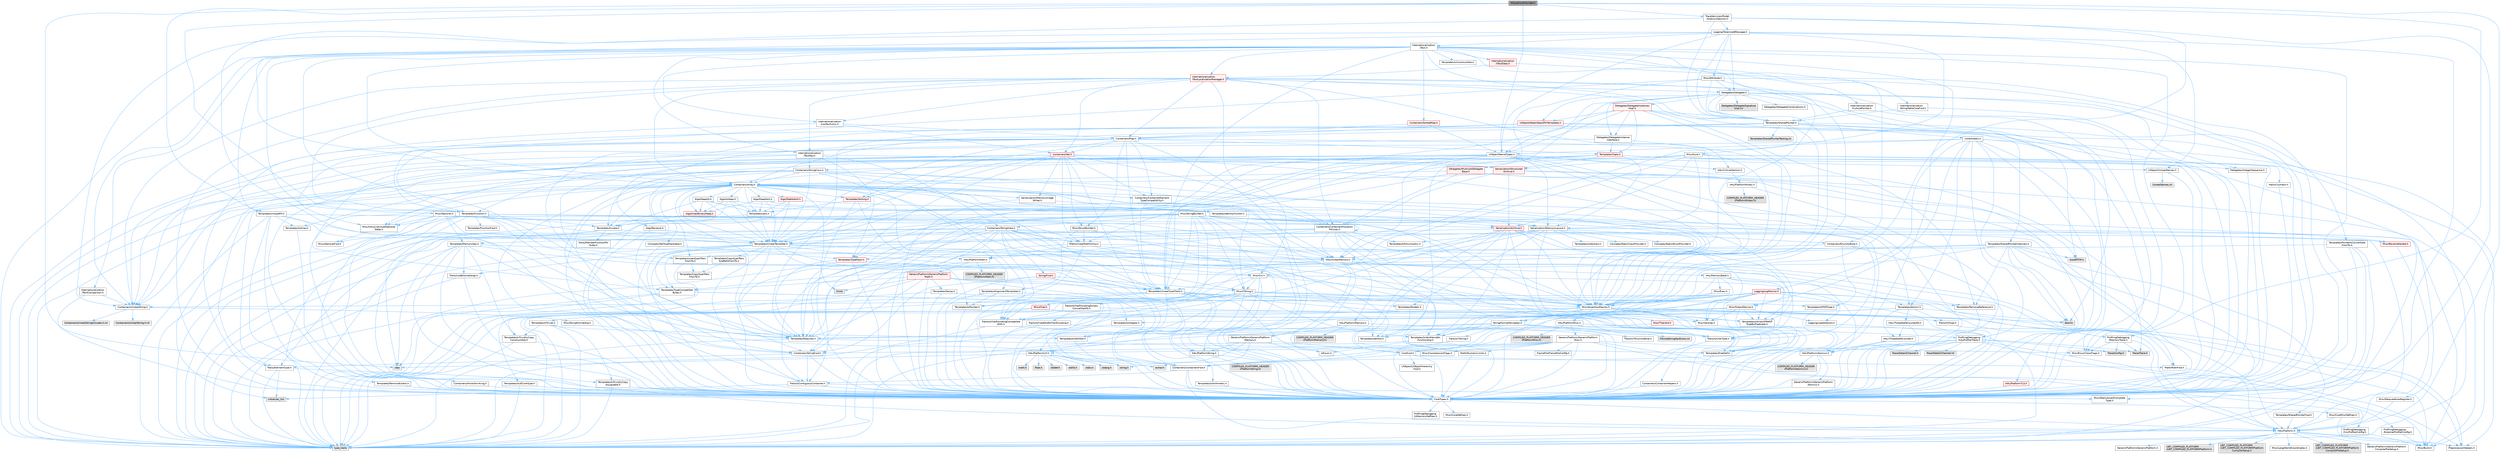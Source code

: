 digraph "AllocationsProvider.h"
{
 // INTERACTIVE_SVG=YES
 // LATEX_PDF_SIZE
  bgcolor="transparent";
  edge [fontname=Helvetica,fontsize=10,labelfontname=Helvetica,labelfontsize=10];
  node [fontname=Helvetica,fontsize=10,shape=box,height=0.2,width=0.4];
  Node1 [id="Node000001",label="AllocationsProvider.h",height=0.2,width=0.4,color="gray40", fillcolor="grey60", style="filled", fontcolor="black",tooltip=" "];
  Node1 -> Node2 [id="edge1_Node000001_Node000002",color="steelblue1",style="solid",tooltip=" "];
  Node2 [id="Node000002",label="HAL/Platform.h",height=0.2,width=0.4,color="grey40", fillcolor="white", style="filled",URL="$d9/dd0/Platform_8h.html",tooltip=" "];
  Node2 -> Node3 [id="edge2_Node000002_Node000003",color="steelblue1",style="solid",tooltip=" "];
  Node3 [id="Node000003",label="Misc/Build.h",height=0.2,width=0.4,color="grey40", fillcolor="white", style="filled",URL="$d3/dbb/Build_8h.html",tooltip=" "];
  Node2 -> Node4 [id="edge3_Node000002_Node000004",color="steelblue1",style="solid",tooltip=" "];
  Node4 [id="Node000004",label="Misc/LargeWorldCoordinates.h",height=0.2,width=0.4,color="grey40", fillcolor="white", style="filled",URL="$d2/dcb/LargeWorldCoordinates_8h.html",tooltip=" "];
  Node2 -> Node5 [id="edge4_Node000002_Node000005",color="steelblue1",style="solid",tooltip=" "];
  Node5 [id="Node000005",label="type_traits",height=0.2,width=0.4,color="grey60", fillcolor="#E0E0E0", style="filled",tooltip=" "];
  Node2 -> Node6 [id="edge5_Node000002_Node000006",color="steelblue1",style="solid",tooltip=" "];
  Node6 [id="Node000006",label="PreprocessorHelpers.h",height=0.2,width=0.4,color="grey40", fillcolor="white", style="filled",URL="$db/ddb/PreprocessorHelpers_8h.html",tooltip=" "];
  Node2 -> Node7 [id="edge6_Node000002_Node000007",color="steelblue1",style="solid",tooltip=" "];
  Node7 [id="Node000007",label="UBT_COMPILED_PLATFORM\l/UBT_COMPILED_PLATFORMPlatform\lCompilerPreSetup.h",height=0.2,width=0.4,color="grey60", fillcolor="#E0E0E0", style="filled",tooltip=" "];
  Node2 -> Node8 [id="edge7_Node000002_Node000008",color="steelblue1",style="solid",tooltip=" "];
  Node8 [id="Node000008",label="GenericPlatform/GenericPlatform\lCompilerPreSetup.h",height=0.2,width=0.4,color="grey40", fillcolor="white", style="filled",URL="$d9/dc8/GenericPlatformCompilerPreSetup_8h.html",tooltip=" "];
  Node2 -> Node9 [id="edge8_Node000002_Node000009",color="steelblue1",style="solid",tooltip=" "];
  Node9 [id="Node000009",label="GenericPlatform/GenericPlatform.h",height=0.2,width=0.4,color="grey40", fillcolor="white", style="filled",URL="$d6/d84/GenericPlatform_8h.html",tooltip=" "];
  Node2 -> Node10 [id="edge9_Node000002_Node000010",color="steelblue1",style="solid",tooltip=" "];
  Node10 [id="Node000010",label="UBT_COMPILED_PLATFORM\l/UBT_COMPILED_PLATFORMPlatform.h",height=0.2,width=0.4,color="grey60", fillcolor="#E0E0E0", style="filled",tooltip=" "];
  Node2 -> Node11 [id="edge10_Node000002_Node000011",color="steelblue1",style="solid",tooltip=" "];
  Node11 [id="Node000011",label="UBT_COMPILED_PLATFORM\l/UBT_COMPILED_PLATFORMPlatform\lCompilerSetup.h",height=0.2,width=0.4,color="grey60", fillcolor="#E0E0E0", style="filled",tooltip=" "];
  Node1 -> Node12 [id="edge11_Node000001_Node000012",color="steelblue1",style="solid",tooltip=" "];
  Node12 [id="Node000012",label="ProfilingDebugging\l/MemoryTrace.h",height=0.2,width=0.4,color="grey40", fillcolor="white", style="filled",URL="$da/dd7/MemoryTrace_8h.html",tooltip=" "];
  Node12 -> Node2 [id="edge12_Node000012_Node000002",color="steelblue1",style="solid",tooltip=" "];
  Node12 -> Node13 [id="edge13_Node000012_Node000013",color="steelblue1",style="solid",tooltip=" "];
  Node13 [id="Node000013",label="Misc/EnumClassFlags.h",height=0.2,width=0.4,color="grey40", fillcolor="white", style="filled",URL="$d8/de7/EnumClassFlags_8h.html",tooltip=" "];
  Node12 -> Node14 [id="edge14_Node000012_Node000014",color="steelblue1",style="solid",tooltip=" "];
  Node14 [id="Node000014",label="Trace/Config.h",height=0.2,width=0.4,color="grey60", fillcolor="#E0E0E0", style="filled",tooltip=" "];
  Node12 -> Node15 [id="edge15_Node000012_Node000015",color="steelblue1",style="solid",tooltip=" "];
  Node15 [id="Node000015",label="Trace/Trace.h",height=0.2,width=0.4,color="grey60", fillcolor="#E0E0E0", style="filled",tooltip=" "];
  Node1 -> Node16 [id="edge16_Node000001_Node000016",color="steelblue1",style="solid",tooltip=" "];
  Node16 [id="Node000016",label="Templates/Function.h",height=0.2,width=0.4,color="grey40", fillcolor="white", style="filled",URL="$df/df5/Function_8h.html",tooltip=" "];
  Node16 -> Node17 [id="edge17_Node000016_Node000017",color="steelblue1",style="solid",tooltip=" "];
  Node17 [id="Node000017",label="CoreTypes.h",height=0.2,width=0.4,color="grey40", fillcolor="white", style="filled",URL="$dc/dec/CoreTypes_8h.html",tooltip=" "];
  Node17 -> Node2 [id="edge18_Node000017_Node000002",color="steelblue1",style="solid",tooltip=" "];
  Node17 -> Node18 [id="edge19_Node000017_Node000018",color="steelblue1",style="solid",tooltip=" "];
  Node18 [id="Node000018",label="ProfilingDebugging\l/UMemoryDefines.h",height=0.2,width=0.4,color="grey40", fillcolor="white", style="filled",URL="$d2/da2/UMemoryDefines_8h.html",tooltip=" "];
  Node17 -> Node19 [id="edge20_Node000017_Node000019",color="steelblue1",style="solid",tooltip=" "];
  Node19 [id="Node000019",label="Misc/CoreMiscDefines.h",height=0.2,width=0.4,color="grey40", fillcolor="white", style="filled",URL="$da/d38/CoreMiscDefines_8h.html",tooltip=" "];
  Node19 -> Node2 [id="edge21_Node000019_Node000002",color="steelblue1",style="solid",tooltip=" "];
  Node19 -> Node6 [id="edge22_Node000019_Node000006",color="steelblue1",style="solid",tooltip=" "];
  Node17 -> Node20 [id="edge23_Node000017_Node000020",color="steelblue1",style="solid",tooltip=" "];
  Node20 [id="Node000020",label="Misc/CoreDefines.h",height=0.2,width=0.4,color="grey40", fillcolor="white", style="filled",URL="$d3/dd2/CoreDefines_8h.html",tooltip=" "];
  Node16 -> Node21 [id="edge24_Node000016_Node000021",color="steelblue1",style="solid",tooltip=" "];
  Node21 [id="Node000021",label="Misc/AssertionMacros.h",height=0.2,width=0.4,color="grey40", fillcolor="white", style="filled",URL="$d0/dfa/AssertionMacros_8h.html",tooltip=" "];
  Node21 -> Node17 [id="edge25_Node000021_Node000017",color="steelblue1",style="solid",tooltip=" "];
  Node21 -> Node2 [id="edge26_Node000021_Node000002",color="steelblue1",style="solid",tooltip=" "];
  Node21 -> Node22 [id="edge27_Node000021_Node000022",color="steelblue1",style="solid",tooltip=" "];
  Node22 [id="Node000022",label="HAL/PlatformMisc.h",height=0.2,width=0.4,color="grey40", fillcolor="white", style="filled",URL="$d0/df5/PlatformMisc_8h.html",tooltip=" "];
  Node22 -> Node17 [id="edge28_Node000022_Node000017",color="steelblue1",style="solid",tooltip=" "];
  Node22 -> Node23 [id="edge29_Node000022_Node000023",color="steelblue1",style="solid",tooltip=" "];
  Node23 [id="Node000023",label="GenericPlatform/GenericPlatform\lMisc.h",height=0.2,width=0.4,color="grey40", fillcolor="white", style="filled",URL="$db/d9a/GenericPlatformMisc_8h.html",tooltip=" "];
  Node23 -> Node24 [id="edge30_Node000023_Node000024",color="steelblue1",style="solid",tooltip=" "];
  Node24 [id="Node000024",label="Containers/StringFwd.h",height=0.2,width=0.4,color="grey40", fillcolor="white", style="filled",URL="$df/d37/StringFwd_8h.html",tooltip=" "];
  Node24 -> Node17 [id="edge31_Node000024_Node000017",color="steelblue1",style="solid",tooltip=" "];
  Node24 -> Node25 [id="edge32_Node000024_Node000025",color="steelblue1",style="solid",tooltip=" "];
  Node25 [id="Node000025",label="Traits/ElementType.h",height=0.2,width=0.4,color="grey40", fillcolor="white", style="filled",URL="$d5/d4f/ElementType_8h.html",tooltip=" "];
  Node25 -> Node2 [id="edge33_Node000025_Node000002",color="steelblue1",style="solid",tooltip=" "];
  Node25 -> Node26 [id="edge34_Node000025_Node000026",color="steelblue1",style="solid",tooltip=" "];
  Node26 [id="Node000026",label="initializer_list",height=0.2,width=0.4,color="grey60", fillcolor="#E0E0E0", style="filled",tooltip=" "];
  Node25 -> Node5 [id="edge35_Node000025_Node000005",color="steelblue1",style="solid",tooltip=" "];
  Node24 -> Node27 [id="edge36_Node000024_Node000027",color="steelblue1",style="solid",tooltip=" "];
  Node27 [id="Node000027",label="Traits/IsContiguousContainer.h",height=0.2,width=0.4,color="grey40", fillcolor="white", style="filled",URL="$d5/d3c/IsContiguousContainer_8h.html",tooltip=" "];
  Node27 -> Node17 [id="edge37_Node000027_Node000017",color="steelblue1",style="solid",tooltip=" "];
  Node27 -> Node28 [id="edge38_Node000027_Node000028",color="steelblue1",style="solid",tooltip=" "];
  Node28 [id="Node000028",label="Misc/StaticAssertComplete\lType.h",height=0.2,width=0.4,color="grey40", fillcolor="white", style="filled",URL="$d5/d4e/StaticAssertCompleteType_8h.html",tooltip=" "];
  Node27 -> Node26 [id="edge39_Node000027_Node000026",color="steelblue1",style="solid",tooltip=" "];
  Node23 -> Node29 [id="edge40_Node000023_Node000029",color="steelblue1",style="solid",tooltip=" "];
  Node29 [id="Node000029",label="CoreFwd.h",height=0.2,width=0.4,color="grey40", fillcolor="white", style="filled",URL="$d1/d1e/CoreFwd_8h.html",tooltip=" "];
  Node29 -> Node17 [id="edge41_Node000029_Node000017",color="steelblue1",style="solid",tooltip=" "];
  Node29 -> Node30 [id="edge42_Node000029_Node000030",color="steelblue1",style="solid",tooltip=" "];
  Node30 [id="Node000030",label="Containers/ContainersFwd.h",height=0.2,width=0.4,color="grey40", fillcolor="white", style="filled",URL="$d4/d0a/ContainersFwd_8h.html",tooltip=" "];
  Node30 -> Node2 [id="edge43_Node000030_Node000002",color="steelblue1",style="solid",tooltip=" "];
  Node30 -> Node17 [id="edge44_Node000030_Node000017",color="steelblue1",style="solid",tooltip=" "];
  Node30 -> Node27 [id="edge45_Node000030_Node000027",color="steelblue1",style="solid",tooltip=" "];
  Node29 -> Node31 [id="edge46_Node000029_Node000031",color="steelblue1",style="solid",tooltip=" "];
  Node31 [id="Node000031",label="Math/MathFwd.h",height=0.2,width=0.4,color="grey40", fillcolor="white", style="filled",URL="$d2/d10/MathFwd_8h.html",tooltip=" "];
  Node31 -> Node2 [id="edge47_Node000031_Node000002",color="steelblue1",style="solid",tooltip=" "];
  Node29 -> Node32 [id="edge48_Node000029_Node000032",color="steelblue1",style="solid",tooltip=" "];
  Node32 [id="Node000032",label="UObject/UObjectHierarchy\lFwd.h",height=0.2,width=0.4,color="grey40", fillcolor="white", style="filled",URL="$d3/d13/UObjectHierarchyFwd_8h.html",tooltip=" "];
  Node23 -> Node17 [id="edge49_Node000023_Node000017",color="steelblue1",style="solid",tooltip=" "];
  Node23 -> Node33 [id="edge50_Node000023_Node000033",color="steelblue1",style="solid",tooltip=" "];
  Node33 [id="Node000033",label="FramePro/FrameProConfig.h",height=0.2,width=0.4,color="grey40", fillcolor="white", style="filled",URL="$d7/d90/FrameProConfig_8h.html",tooltip=" "];
  Node23 -> Node34 [id="edge51_Node000023_Node000034",color="steelblue1",style="solid",tooltip=" "];
  Node34 [id="Node000034",label="HAL/PlatformCrt.h",height=0.2,width=0.4,color="grey40", fillcolor="white", style="filled",URL="$d8/d75/PlatformCrt_8h.html",tooltip=" "];
  Node34 -> Node35 [id="edge52_Node000034_Node000035",color="steelblue1",style="solid",tooltip=" "];
  Node35 [id="Node000035",label="new",height=0.2,width=0.4,color="grey60", fillcolor="#E0E0E0", style="filled",tooltip=" "];
  Node34 -> Node36 [id="edge53_Node000034_Node000036",color="steelblue1",style="solid",tooltip=" "];
  Node36 [id="Node000036",label="wchar.h",height=0.2,width=0.4,color="grey60", fillcolor="#E0E0E0", style="filled",tooltip=" "];
  Node34 -> Node37 [id="edge54_Node000034_Node000037",color="steelblue1",style="solid",tooltip=" "];
  Node37 [id="Node000037",label="stddef.h",height=0.2,width=0.4,color="grey60", fillcolor="#E0E0E0", style="filled",tooltip=" "];
  Node34 -> Node38 [id="edge55_Node000034_Node000038",color="steelblue1",style="solid",tooltip=" "];
  Node38 [id="Node000038",label="stdlib.h",height=0.2,width=0.4,color="grey60", fillcolor="#E0E0E0", style="filled",tooltip=" "];
  Node34 -> Node39 [id="edge56_Node000034_Node000039",color="steelblue1",style="solid",tooltip=" "];
  Node39 [id="Node000039",label="stdio.h",height=0.2,width=0.4,color="grey60", fillcolor="#E0E0E0", style="filled",tooltip=" "];
  Node34 -> Node40 [id="edge57_Node000034_Node000040",color="steelblue1",style="solid",tooltip=" "];
  Node40 [id="Node000040",label="stdarg.h",height=0.2,width=0.4,color="grey60", fillcolor="#E0E0E0", style="filled",tooltip=" "];
  Node34 -> Node41 [id="edge58_Node000034_Node000041",color="steelblue1",style="solid",tooltip=" "];
  Node41 [id="Node000041",label="math.h",height=0.2,width=0.4,color="grey60", fillcolor="#E0E0E0", style="filled",tooltip=" "];
  Node34 -> Node42 [id="edge59_Node000034_Node000042",color="steelblue1",style="solid",tooltip=" "];
  Node42 [id="Node000042",label="float.h",height=0.2,width=0.4,color="grey60", fillcolor="#E0E0E0", style="filled",tooltip=" "];
  Node34 -> Node43 [id="edge60_Node000034_Node000043",color="steelblue1",style="solid",tooltip=" "];
  Node43 [id="Node000043",label="string.h",height=0.2,width=0.4,color="grey60", fillcolor="#E0E0E0", style="filled",tooltip=" "];
  Node23 -> Node44 [id="edge61_Node000023_Node000044",color="steelblue1",style="solid",tooltip=" "];
  Node44 [id="Node000044",label="Math/NumericLimits.h",height=0.2,width=0.4,color="grey40", fillcolor="white", style="filled",URL="$df/d1b/NumericLimits_8h.html",tooltip=" "];
  Node44 -> Node17 [id="edge62_Node000044_Node000017",color="steelblue1",style="solid",tooltip=" "];
  Node23 -> Node45 [id="edge63_Node000023_Node000045",color="steelblue1",style="solid",tooltip=" "];
  Node45 [id="Node000045",label="Misc/CompressionFlags.h",height=0.2,width=0.4,color="grey40", fillcolor="white", style="filled",URL="$d9/d76/CompressionFlags_8h.html",tooltip=" "];
  Node23 -> Node13 [id="edge64_Node000023_Node000013",color="steelblue1",style="solid",tooltip=" "];
  Node23 -> Node46 [id="edge65_Node000023_Node000046",color="steelblue1",style="solid",tooltip=" "];
  Node46 [id="Node000046",label="ProfilingDebugging\l/CsvProfilerConfig.h",height=0.2,width=0.4,color="grey40", fillcolor="white", style="filled",URL="$d3/d88/CsvProfilerConfig_8h.html",tooltip=" "];
  Node46 -> Node3 [id="edge66_Node000046_Node000003",color="steelblue1",style="solid",tooltip=" "];
  Node23 -> Node47 [id="edge67_Node000023_Node000047",color="steelblue1",style="solid",tooltip=" "];
  Node47 [id="Node000047",label="ProfilingDebugging\l/ExternalProfilerConfig.h",height=0.2,width=0.4,color="grey40", fillcolor="white", style="filled",URL="$d3/dbb/ExternalProfilerConfig_8h.html",tooltip=" "];
  Node47 -> Node3 [id="edge68_Node000047_Node000003",color="steelblue1",style="solid",tooltip=" "];
  Node22 -> Node48 [id="edge69_Node000022_Node000048",color="steelblue1",style="solid",tooltip=" "];
  Node48 [id="Node000048",label="COMPILED_PLATFORM_HEADER\l(PlatformMisc.h)",height=0.2,width=0.4,color="grey60", fillcolor="#E0E0E0", style="filled",tooltip=" "];
  Node22 -> Node49 [id="edge70_Node000022_Node000049",color="steelblue1",style="solid",tooltip=" "];
  Node49 [id="Node000049",label="ProfilingDebugging\l/CpuProfilerTrace.h",height=0.2,width=0.4,color="grey40", fillcolor="white", style="filled",URL="$da/dcb/CpuProfilerTrace_8h.html",tooltip=" "];
  Node49 -> Node17 [id="edge71_Node000049_Node000017",color="steelblue1",style="solid",tooltip=" "];
  Node49 -> Node30 [id="edge72_Node000049_Node000030",color="steelblue1",style="solid",tooltip=" "];
  Node49 -> Node50 [id="edge73_Node000049_Node000050",color="steelblue1",style="solid",tooltip=" "];
  Node50 [id="Node000050",label="HAL/PlatformAtomics.h",height=0.2,width=0.4,color="grey40", fillcolor="white", style="filled",URL="$d3/d36/PlatformAtomics_8h.html",tooltip=" "];
  Node50 -> Node17 [id="edge74_Node000050_Node000017",color="steelblue1",style="solid",tooltip=" "];
  Node50 -> Node51 [id="edge75_Node000050_Node000051",color="steelblue1",style="solid",tooltip=" "];
  Node51 [id="Node000051",label="GenericPlatform/GenericPlatform\lAtomics.h",height=0.2,width=0.4,color="grey40", fillcolor="white", style="filled",URL="$da/d72/GenericPlatformAtomics_8h.html",tooltip=" "];
  Node51 -> Node17 [id="edge76_Node000051_Node000017",color="steelblue1",style="solid",tooltip=" "];
  Node50 -> Node52 [id="edge77_Node000050_Node000052",color="steelblue1",style="solid",tooltip=" "];
  Node52 [id="Node000052",label="COMPILED_PLATFORM_HEADER\l(PlatformAtomics.h)",height=0.2,width=0.4,color="grey60", fillcolor="#E0E0E0", style="filled",tooltip=" "];
  Node49 -> Node6 [id="edge78_Node000049_Node000006",color="steelblue1",style="solid",tooltip=" "];
  Node49 -> Node3 [id="edge79_Node000049_Node000003",color="steelblue1",style="solid",tooltip=" "];
  Node49 -> Node14 [id="edge80_Node000049_Node000014",color="steelblue1",style="solid",tooltip=" "];
  Node49 -> Node53 [id="edge81_Node000049_Node000053",color="steelblue1",style="solid",tooltip=" "];
  Node53 [id="Node000053",label="Trace/Detail/Channel.h",height=0.2,width=0.4,color="grey60", fillcolor="#E0E0E0", style="filled",tooltip=" "];
  Node49 -> Node54 [id="edge82_Node000049_Node000054",color="steelblue1",style="solid",tooltip=" "];
  Node54 [id="Node000054",label="Trace/Detail/Channel.inl",height=0.2,width=0.4,color="grey60", fillcolor="#E0E0E0", style="filled",tooltip=" "];
  Node49 -> Node15 [id="edge83_Node000049_Node000015",color="steelblue1",style="solid",tooltip=" "];
  Node21 -> Node6 [id="edge84_Node000021_Node000006",color="steelblue1",style="solid",tooltip=" "];
  Node21 -> Node55 [id="edge85_Node000021_Node000055",color="steelblue1",style="solid",tooltip=" "];
  Node55 [id="Node000055",label="Templates/EnableIf.h",height=0.2,width=0.4,color="grey40", fillcolor="white", style="filled",URL="$d7/d60/EnableIf_8h.html",tooltip=" "];
  Node55 -> Node17 [id="edge86_Node000055_Node000017",color="steelblue1",style="solid",tooltip=" "];
  Node21 -> Node56 [id="edge87_Node000021_Node000056",color="steelblue1",style="solid",tooltip=" "];
  Node56 [id="Node000056",label="Templates/IsArrayOrRefOf\lTypeByPredicate.h",height=0.2,width=0.4,color="grey40", fillcolor="white", style="filled",URL="$d6/da1/IsArrayOrRefOfTypeByPredicate_8h.html",tooltip=" "];
  Node56 -> Node17 [id="edge88_Node000056_Node000017",color="steelblue1",style="solid",tooltip=" "];
  Node21 -> Node57 [id="edge89_Node000021_Node000057",color="steelblue1",style="solid",tooltip=" "];
  Node57 [id="Node000057",label="Templates/IsValidVariadic\lFunctionArg.h",height=0.2,width=0.4,color="grey40", fillcolor="white", style="filled",URL="$d0/dc8/IsValidVariadicFunctionArg_8h.html",tooltip=" "];
  Node57 -> Node17 [id="edge90_Node000057_Node000017",color="steelblue1",style="solid",tooltip=" "];
  Node57 -> Node58 [id="edge91_Node000057_Node000058",color="steelblue1",style="solid",tooltip=" "];
  Node58 [id="Node000058",label="IsEnum.h",height=0.2,width=0.4,color="grey40", fillcolor="white", style="filled",URL="$d4/de5/IsEnum_8h.html",tooltip=" "];
  Node57 -> Node5 [id="edge92_Node000057_Node000005",color="steelblue1",style="solid",tooltip=" "];
  Node21 -> Node59 [id="edge93_Node000021_Node000059",color="steelblue1",style="solid",tooltip=" "];
  Node59 [id="Node000059",label="Traits/IsCharEncodingCompatible\lWith.h",height=0.2,width=0.4,color="grey40", fillcolor="white", style="filled",URL="$df/dd1/IsCharEncodingCompatibleWith_8h.html",tooltip=" "];
  Node59 -> Node5 [id="edge94_Node000059_Node000005",color="steelblue1",style="solid",tooltip=" "];
  Node59 -> Node60 [id="edge95_Node000059_Node000060",color="steelblue1",style="solid",tooltip=" "];
  Node60 [id="Node000060",label="Traits/IsCharType.h",height=0.2,width=0.4,color="grey40", fillcolor="white", style="filled",URL="$db/d51/IsCharType_8h.html",tooltip=" "];
  Node60 -> Node17 [id="edge96_Node000060_Node000017",color="steelblue1",style="solid",tooltip=" "];
  Node21 -> Node61 [id="edge97_Node000021_Node000061",color="steelblue1",style="solid",tooltip=" "];
  Node61 [id="Node000061",label="Misc/VarArgs.h",height=0.2,width=0.4,color="grey40", fillcolor="white", style="filled",URL="$d5/d6f/VarArgs_8h.html",tooltip=" "];
  Node61 -> Node17 [id="edge98_Node000061_Node000017",color="steelblue1",style="solid",tooltip=" "];
  Node21 -> Node62 [id="edge99_Node000021_Node000062",color="steelblue1",style="solid",tooltip=" "];
  Node62 [id="Node000062",label="String/FormatStringSan.h",height=0.2,width=0.4,color="grey40", fillcolor="white", style="filled",URL="$d3/d8b/FormatStringSan_8h.html",tooltip=" "];
  Node62 -> Node5 [id="edge100_Node000062_Node000005",color="steelblue1",style="solid",tooltip=" "];
  Node62 -> Node17 [id="edge101_Node000062_Node000017",color="steelblue1",style="solid",tooltip=" "];
  Node62 -> Node63 [id="edge102_Node000062_Node000063",color="steelblue1",style="solid",tooltip=" "];
  Node63 [id="Node000063",label="Templates/Requires.h",height=0.2,width=0.4,color="grey40", fillcolor="white", style="filled",URL="$dc/d96/Requires_8h.html",tooltip=" "];
  Node63 -> Node55 [id="edge103_Node000063_Node000055",color="steelblue1",style="solid",tooltip=" "];
  Node63 -> Node5 [id="edge104_Node000063_Node000005",color="steelblue1",style="solid",tooltip=" "];
  Node62 -> Node64 [id="edge105_Node000062_Node000064",color="steelblue1",style="solid",tooltip=" "];
  Node64 [id="Node000064",label="Templates/Identity.h",height=0.2,width=0.4,color="grey40", fillcolor="white", style="filled",URL="$d0/dd5/Identity_8h.html",tooltip=" "];
  Node62 -> Node57 [id="edge106_Node000062_Node000057",color="steelblue1",style="solid",tooltip=" "];
  Node62 -> Node60 [id="edge107_Node000062_Node000060",color="steelblue1",style="solid",tooltip=" "];
  Node62 -> Node65 [id="edge108_Node000062_Node000065",color="steelblue1",style="solid",tooltip=" "];
  Node65 [id="Node000065",label="Traits/IsTEnumAsByte.h",height=0.2,width=0.4,color="grey40", fillcolor="white", style="filled",URL="$d1/de6/IsTEnumAsByte_8h.html",tooltip=" "];
  Node62 -> Node66 [id="edge109_Node000062_Node000066",color="steelblue1",style="solid",tooltip=" "];
  Node66 [id="Node000066",label="Traits/IsTString.h",height=0.2,width=0.4,color="grey40", fillcolor="white", style="filled",URL="$d0/df8/IsTString_8h.html",tooltip=" "];
  Node66 -> Node30 [id="edge110_Node000066_Node000030",color="steelblue1",style="solid",tooltip=" "];
  Node62 -> Node30 [id="edge111_Node000062_Node000030",color="steelblue1",style="solid",tooltip=" "];
  Node62 -> Node67 [id="edge112_Node000062_Node000067",color="steelblue1",style="solid",tooltip=" "];
  Node67 [id="Node000067",label="FormatStringSanErrors.inl",height=0.2,width=0.4,color="grey60", fillcolor="#E0E0E0", style="filled",tooltip=" "];
  Node21 -> Node68 [id="edge113_Node000021_Node000068",color="steelblue1",style="solid",tooltip=" "];
  Node68 [id="Node000068",label="atomic",height=0.2,width=0.4,color="grey60", fillcolor="#E0E0E0", style="filled",tooltip=" "];
  Node16 -> Node69 [id="edge114_Node000016_Node000069",color="steelblue1",style="solid",tooltip=" "];
  Node69 [id="Node000069",label="Misc/IntrusiveUnsetOptional\lState.h",height=0.2,width=0.4,color="grey40", fillcolor="white", style="filled",URL="$d2/d0a/IntrusiveUnsetOptionalState_8h.html",tooltip=" "];
  Node69 -> Node70 [id="edge115_Node000069_Node000070",color="steelblue1",style="solid",tooltip=" "];
  Node70 [id="Node000070",label="Misc/OptionalFwd.h",height=0.2,width=0.4,color="grey40", fillcolor="white", style="filled",URL="$dc/d50/OptionalFwd_8h.html",tooltip=" "];
  Node16 -> Node71 [id="edge116_Node000016_Node000071",color="steelblue1",style="solid",tooltip=" "];
  Node71 [id="Node000071",label="HAL/UnrealMemory.h",height=0.2,width=0.4,color="grey40", fillcolor="white", style="filled",URL="$d9/d96/UnrealMemory_8h.html",tooltip=" "];
  Node71 -> Node17 [id="edge117_Node000071_Node000017",color="steelblue1",style="solid",tooltip=" "];
  Node71 -> Node72 [id="edge118_Node000071_Node000072",color="steelblue1",style="solid",tooltip=" "];
  Node72 [id="Node000072",label="GenericPlatform/GenericPlatform\lMemory.h",height=0.2,width=0.4,color="grey40", fillcolor="white", style="filled",URL="$dd/d22/GenericPlatformMemory_8h.html",tooltip=" "];
  Node72 -> Node29 [id="edge119_Node000072_Node000029",color="steelblue1",style="solid",tooltip=" "];
  Node72 -> Node17 [id="edge120_Node000072_Node000017",color="steelblue1",style="solid",tooltip=" "];
  Node72 -> Node73 [id="edge121_Node000072_Node000073",color="steelblue1",style="solid",tooltip=" "];
  Node73 [id="Node000073",label="HAL/PlatformString.h",height=0.2,width=0.4,color="grey40", fillcolor="white", style="filled",URL="$db/db5/PlatformString_8h.html",tooltip=" "];
  Node73 -> Node17 [id="edge122_Node000073_Node000017",color="steelblue1",style="solid",tooltip=" "];
  Node73 -> Node74 [id="edge123_Node000073_Node000074",color="steelblue1",style="solid",tooltip=" "];
  Node74 [id="Node000074",label="COMPILED_PLATFORM_HEADER\l(PlatformString.h)",height=0.2,width=0.4,color="grey60", fillcolor="#E0E0E0", style="filled",tooltip=" "];
  Node72 -> Node43 [id="edge124_Node000072_Node000043",color="steelblue1",style="solid",tooltip=" "];
  Node72 -> Node36 [id="edge125_Node000072_Node000036",color="steelblue1",style="solid",tooltip=" "];
  Node71 -> Node75 [id="edge126_Node000071_Node000075",color="steelblue1",style="solid",tooltip=" "];
  Node75 [id="Node000075",label="HAL/MemoryBase.h",height=0.2,width=0.4,color="grey40", fillcolor="white", style="filled",URL="$d6/d9f/MemoryBase_8h.html",tooltip=" "];
  Node75 -> Node17 [id="edge127_Node000075_Node000017",color="steelblue1",style="solid",tooltip=" "];
  Node75 -> Node50 [id="edge128_Node000075_Node000050",color="steelblue1",style="solid",tooltip=" "];
  Node75 -> Node34 [id="edge129_Node000075_Node000034",color="steelblue1",style="solid",tooltip=" "];
  Node75 -> Node76 [id="edge130_Node000075_Node000076",color="steelblue1",style="solid",tooltip=" "];
  Node76 [id="Node000076",label="Misc/Exec.h",height=0.2,width=0.4,color="grey40", fillcolor="white", style="filled",URL="$de/ddb/Exec_8h.html",tooltip=" "];
  Node76 -> Node17 [id="edge131_Node000076_Node000017",color="steelblue1",style="solid",tooltip=" "];
  Node76 -> Node21 [id="edge132_Node000076_Node000021",color="steelblue1",style="solid",tooltip=" "];
  Node75 -> Node77 [id="edge133_Node000075_Node000077",color="steelblue1",style="solid",tooltip=" "];
  Node77 [id="Node000077",label="Misc/OutputDevice.h",height=0.2,width=0.4,color="grey40", fillcolor="white", style="filled",URL="$d7/d32/OutputDevice_8h.html",tooltip=" "];
  Node77 -> Node29 [id="edge134_Node000077_Node000029",color="steelblue1",style="solid",tooltip=" "];
  Node77 -> Node17 [id="edge135_Node000077_Node000017",color="steelblue1",style="solid",tooltip=" "];
  Node77 -> Node78 [id="edge136_Node000077_Node000078",color="steelblue1",style="solid",tooltip=" "];
  Node78 [id="Node000078",label="Logging/LogVerbosity.h",height=0.2,width=0.4,color="grey40", fillcolor="white", style="filled",URL="$d2/d8f/LogVerbosity_8h.html",tooltip=" "];
  Node78 -> Node17 [id="edge137_Node000078_Node000017",color="steelblue1",style="solid",tooltip=" "];
  Node77 -> Node61 [id="edge138_Node000077_Node000061",color="steelblue1",style="solid",tooltip=" "];
  Node77 -> Node56 [id="edge139_Node000077_Node000056",color="steelblue1",style="solid",tooltip=" "];
  Node77 -> Node57 [id="edge140_Node000077_Node000057",color="steelblue1",style="solid",tooltip=" "];
  Node77 -> Node59 [id="edge141_Node000077_Node000059",color="steelblue1",style="solid",tooltip=" "];
  Node75 -> Node79 [id="edge142_Node000075_Node000079",color="steelblue1",style="solid",tooltip=" "];
  Node79 [id="Node000079",label="Templates/Atomic.h",height=0.2,width=0.4,color="grey40", fillcolor="white", style="filled",URL="$d3/d91/Atomic_8h.html",tooltip=" "];
  Node79 -> Node80 [id="edge143_Node000079_Node000080",color="steelblue1",style="solid",tooltip=" "];
  Node80 [id="Node000080",label="HAL/ThreadSafeCounter.h",height=0.2,width=0.4,color="grey40", fillcolor="white", style="filled",URL="$dc/dc9/ThreadSafeCounter_8h.html",tooltip=" "];
  Node80 -> Node17 [id="edge144_Node000080_Node000017",color="steelblue1",style="solid",tooltip=" "];
  Node80 -> Node50 [id="edge145_Node000080_Node000050",color="steelblue1",style="solid",tooltip=" "];
  Node79 -> Node81 [id="edge146_Node000079_Node000081",color="steelblue1",style="solid",tooltip=" "];
  Node81 [id="Node000081",label="HAL/ThreadSafeCounter64.h",height=0.2,width=0.4,color="grey40", fillcolor="white", style="filled",URL="$d0/d12/ThreadSafeCounter64_8h.html",tooltip=" "];
  Node81 -> Node17 [id="edge147_Node000081_Node000017",color="steelblue1",style="solid",tooltip=" "];
  Node81 -> Node80 [id="edge148_Node000081_Node000080",color="steelblue1",style="solid",tooltip=" "];
  Node79 -> Node82 [id="edge149_Node000079_Node000082",color="steelblue1",style="solid",tooltip=" "];
  Node82 [id="Node000082",label="Templates/IsIntegral.h",height=0.2,width=0.4,color="grey40", fillcolor="white", style="filled",URL="$da/d64/IsIntegral_8h.html",tooltip=" "];
  Node82 -> Node17 [id="edge150_Node000082_Node000017",color="steelblue1",style="solid",tooltip=" "];
  Node79 -> Node83 [id="edge151_Node000079_Node000083",color="steelblue1",style="solid",tooltip=" "];
  Node83 [id="Node000083",label="Templates/IsTrivial.h",height=0.2,width=0.4,color="grey40", fillcolor="white", style="filled",URL="$da/d4c/IsTrivial_8h.html",tooltip=" "];
  Node83 -> Node84 [id="edge152_Node000083_Node000084",color="steelblue1",style="solid",tooltip=" "];
  Node84 [id="Node000084",label="Templates/AndOrNot.h",height=0.2,width=0.4,color="grey40", fillcolor="white", style="filled",URL="$db/d0a/AndOrNot_8h.html",tooltip=" "];
  Node84 -> Node17 [id="edge153_Node000084_Node000017",color="steelblue1",style="solid",tooltip=" "];
  Node83 -> Node85 [id="edge154_Node000083_Node000085",color="steelblue1",style="solid",tooltip=" "];
  Node85 [id="Node000085",label="Templates/IsTriviallyCopy\lConstructible.h",height=0.2,width=0.4,color="grey40", fillcolor="white", style="filled",URL="$d3/d78/IsTriviallyCopyConstructible_8h.html",tooltip=" "];
  Node85 -> Node17 [id="edge155_Node000085_Node000017",color="steelblue1",style="solid",tooltip=" "];
  Node85 -> Node5 [id="edge156_Node000085_Node000005",color="steelblue1",style="solid",tooltip=" "];
  Node83 -> Node86 [id="edge157_Node000083_Node000086",color="steelblue1",style="solid",tooltip=" "];
  Node86 [id="Node000086",label="Templates/IsTriviallyCopy\lAssignable.h",height=0.2,width=0.4,color="grey40", fillcolor="white", style="filled",URL="$d2/df2/IsTriviallyCopyAssignable_8h.html",tooltip=" "];
  Node86 -> Node17 [id="edge158_Node000086_Node000017",color="steelblue1",style="solid",tooltip=" "];
  Node86 -> Node5 [id="edge159_Node000086_Node000005",color="steelblue1",style="solid",tooltip=" "];
  Node83 -> Node5 [id="edge160_Node000083_Node000005",color="steelblue1",style="solid",tooltip=" "];
  Node79 -> Node87 [id="edge161_Node000079_Node000087",color="steelblue1",style="solid",tooltip=" "];
  Node87 [id="Node000087",label="Traits/IntType.h",height=0.2,width=0.4,color="grey40", fillcolor="white", style="filled",URL="$d7/deb/IntType_8h.html",tooltip=" "];
  Node87 -> Node2 [id="edge162_Node000087_Node000002",color="steelblue1",style="solid",tooltip=" "];
  Node79 -> Node68 [id="edge163_Node000079_Node000068",color="steelblue1",style="solid",tooltip=" "];
  Node71 -> Node88 [id="edge164_Node000071_Node000088",color="steelblue1",style="solid",tooltip=" "];
  Node88 [id="Node000088",label="HAL/PlatformMemory.h",height=0.2,width=0.4,color="grey40", fillcolor="white", style="filled",URL="$de/d68/PlatformMemory_8h.html",tooltip=" "];
  Node88 -> Node17 [id="edge165_Node000088_Node000017",color="steelblue1",style="solid",tooltip=" "];
  Node88 -> Node72 [id="edge166_Node000088_Node000072",color="steelblue1",style="solid",tooltip=" "];
  Node88 -> Node89 [id="edge167_Node000088_Node000089",color="steelblue1",style="solid",tooltip=" "];
  Node89 [id="Node000089",label="COMPILED_PLATFORM_HEADER\l(PlatformMemory.h)",height=0.2,width=0.4,color="grey60", fillcolor="#E0E0E0", style="filled",tooltip=" "];
  Node71 -> Node12 [id="edge168_Node000071_Node000012",color="steelblue1",style="solid",tooltip=" "];
  Node71 -> Node90 [id="edge169_Node000071_Node000090",color="steelblue1",style="solid",tooltip=" "];
  Node90 [id="Node000090",label="Templates/IsPointer.h",height=0.2,width=0.4,color="grey40", fillcolor="white", style="filled",URL="$d7/d05/IsPointer_8h.html",tooltip=" "];
  Node90 -> Node17 [id="edge170_Node000090_Node000017",color="steelblue1",style="solid",tooltip=" "];
  Node16 -> Node91 [id="edge171_Node000016_Node000091",color="steelblue1",style="solid",tooltip=" "];
  Node91 [id="Node000091",label="Templates/FunctionFwd.h",height=0.2,width=0.4,color="grey40", fillcolor="white", style="filled",URL="$d6/d54/FunctionFwd_8h.html",tooltip=" "];
  Node16 -> Node92 [id="edge172_Node000016_Node000092",color="steelblue1",style="solid",tooltip=" "];
  Node92 [id="Node000092",label="Templates/UnrealTypeTraits.h",height=0.2,width=0.4,color="grey40", fillcolor="white", style="filled",URL="$d2/d2d/UnrealTypeTraits_8h.html",tooltip=" "];
  Node92 -> Node17 [id="edge173_Node000092_Node000017",color="steelblue1",style="solid",tooltip=" "];
  Node92 -> Node90 [id="edge174_Node000092_Node000090",color="steelblue1",style="solid",tooltip=" "];
  Node92 -> Node21 [id="edge175_Node000092_Node000021",color="steelblue1",style="solid",tooltip=" "];
  Node92 -> Node84 [id="edge176_Node000092_Node000084",color="steelblue1",style="solid",tooltip=" "];
  Node92 -> Node55 [id="edge177_Node000092_Node000055",color="steelblue1",style="solid",tooltip=" "];
  Node92 -> Node93 [id="edge178_Node000092_Node000093",color="steelblue1",style="solid",tooltip=" "];
  Node93 [id="Node000093",label="Templates/IsArithmetic.h",height=0.2,width=0.4,color="grey40", fillcolor="white", style="filled",URL="$d2/d5d/IsArithmetic_8h.html",tooltip=" "];
  Node93 -> Node17 [id="edge179_Node000093_Node000017",color="steelblue1",style="solid",tooltip=" "];
  Node92 -> Node58 [id="edge180_Node000092_Node000058",color="steelblue1",style="solid",tooltip=" "];
  Node92 -> Node94 [id="edge181_Node000092_Node000094",color="steelblue1",style="solid",tooltip=" "];
  Node94 [id="Node000094",label="Templates/Models.h",height=0.2,width=0.4,color="grey40", fillcolor="white", style="filled",URL="$d3/d0c/Models_8h.html",tooltip=" "];
  Node94 -> Node64 [id="edge182_Node000094_Node000064",color="steelblue1",style="solid",tooltip=" "];
  Node92 -> Node95 [id="edge183_Node000092_Node000095",color="steelblue1",style="solid",tooltip=" "];
  Node95 [id="Node000095",label="Templates/IsPODType.h",height=0.2,width=0.4,color="grey40", fillcolor="white", style="filled",URL="$d7/db1/IsPODType_8h.html",tooltip=" "];
  Node95 -> Node17 [id="edge184_Node000095_Node000017",color="steelblue1",style="solid",tooltip=" "];
  Node92 -> Node96 [id="edge185_Node000092_Node000096",color="steelblue1",style="solid",tooltip=" "];
  Node96 [id="Node000096",label="Templates/IsUECoreType.h",height=0.2,width=0.4,color="grey40", fillcolor="white", style="filled",URL="$d1/db8/IsUECoreType_8h.html",tooltip=" "];
  Node96 -> Node17 [id="edge186_Node000096_Node000017",color="steelblue1",style="solid",tooltip=" "];
  Node96 -> Node5 [id="edge187_Node000096_Node000005",color="steelblue1",style="solid",tooltip=" "];
  Node92 -> Node85 [id="edge188_Node000092_Node000085",color="steelblue1",style="solid",tooltip=" "];
  Node16 -> Node97 [id="edge189_Node000016_Node000097",color="steelblue1",style="solid",tooltip=" "];
  Node97 [id="Node000097",label="Templates/Invoke.h",height=0.2,width=0.4,color="grey40", fillcolor="white", style="filled",URL="$d7/deb/Invoke_8h.html",tooltip=" "];
  Node97 -> Node17 [id="edge190_Node000097_Node000017",color="steelblue1",style="solid",tooltip=" "];
  Node97 -> Node98 [id="edge191_Node000097_Node000098",color="steelblue1",style="solid",tooltip=" "];
  Node98 [id="Node000098",label="Traits/MemberFunctionPtr\lOuter.h",height=0.2,width=0.4,color="grey40", fillcolor="white", style="filled",URL="$db/da7/MemberFunctionPtrOuter_8h.html",tooltip=" "];
  Node97 -> Node99 [id="edge192_Node000097_Node000099",color="steelblue1",style="solid",tooltip=" "];
  Node99 [id="Node000099",label="Templates/UnrealTemplate.h",height=0.2,width=0.4,color="grey40", fillcolor="white", style="filled",URL="$d4/d24/UnrealTemplate_8h.html",tooltip=" "];
  Node99 -> Node17 [id="edge193_Node000099_Node000017",color="steelblue1",style="solid",tooltip=" "];
  Node99 -> Node90 [id="edge194_Node000099_Node000090",color="steelblue1",style="solid",tooltip=" "];
  Node99 -> Node71 [id="edge195_Node000099_Node000071",color="steelblue1",style="solid",tooltip=" "];
  Node99 -> Node100 [id="edge196_Node000099_Node000100",color="steelblue1",style="solid",tooltip=" "];
  Node100 [id="Node000100",label="Templates/CopyQualifiers\lAndRefsFromTo.h",height=0.2,width=0.4,color="grey40", fillcolor="white", style="filled",URL="$d3/db3/CopyQualifiersAndRefsFromTo_8h.html",tooltip=" "];
  Node100 -> Node101 [id="edge197_Node000100_Node000101",color="steelblue1",style="solid",tooltip=" "];
  Node101 [id="Node000101",label="Templates/CopyQualifiers\lFromTo.h",height=0.2,width=0.4,color="grey40", fillcolor="white", style="filled",URL="$d5/db4/CopyQualifiersFromTo_8h.html",tooltip=" "];
  Node99 -> Node92 [id="edge198_Node000099_Node000092",color="steelblue1",style="solid",tooltip=" "];
  Node99 -> Node102 [id="edge199_Node000099_Node000102",color="steelblue1",style="solid",tooltip=" "];
  Node102 [id="Node000102",label="Templates/RemoveReference.h",height=0.2,width=0.4,color="grey40", fillcolor="white", style="filled",URL="$da/dbe/RemoveReference_8h.html",tooltip=" "];
  Node102 -> Node17 [id="edge200_Node000102_Node000017",color="steelblue1",style="solid",tooltip=" "];
  Node99 -> Node63 [id="edge201_Node000099_Node000063",color="steelblue1",style="solid",tooltip=" "];
  Node99 -> Node103 [id="edge202_Node000099_Node000103",color="steelblue1",style="solid",tooltip=" "];
  Node103 [id="Node000103",label="Templates/TypeCompatible\lBytes.h",height=0.2,width=0.4,color="grey40", fillcolor="white", style="filled",URL="$df/d0a/TypeCompatibleBytes_8h.html",tooltip=" "];
  Node103 -> Node17 [id="edge203_Node000103_Node000017",color="steelblue1",style="solid",tooltip=" "];
  Node103 -> Node43 [id="edge204_Node000103_Node000043",color="steelblue1",style="solid",tooltip=" "];
  Node103 -> Node35 [id="edge205_Node000103_Node000035",color="steelblue1",style="solid",tooltip=" "];
  Node103 -> Node5 [id="edge206_Node000103_Node000005",color="steelblue1",style="solid",tooltip=" "];
  Node99 -> Node64 [id="edge207_Node000099_Node000064",color="steelblue1",style="solid",tooltip=" "];
  Node99 -> Node27 [id="edge208_Node000099_Node000027",color="steelblue1",style="solid",tooltip=" "];
  Node99 -> Node104 [id="edge209_Node000099_Node000104",color="steelblue1",style="solid",tooltip=" "];
  Node104 [id="Node000104",label="Traits/UseBitwiseSwap.h",height=0.2,width=0.4,color="grey40", fillcolor="white", style="filled",URL="$db/df3/UseBitwiseSwap_8h.html",tooltip=" "];
  Node104 -> Node17 [id="edge210_Node000104_Node000017",color="steelblue1",style="solid",tooltip=" "];
  Node104 -> Node5 [id="edge211_Node000104_Node000005",color="steelblue1",style="solid",tooltip=" "];
  Node99 -> Node5 [id="edge212_Node000099_Node000005",color="steelblue1",style="solid",tooltip=" "];
  Node97 -> Node5 [id="edge213_Node000097_Node000005",color="steelblue1",style="solid",tooltip=" "];
  Node16 -> Node99 [id="edge214_Node000016_Node000099",color="steelblue1",style="solid",tooltip=" "];
  Node16 -> Node63 [id="edge215_Node000016_Node000063",color="steelblue1",style="solid",tooltip=" "];
  Node16 -> Node105 [id="edge216_Node000016_Node000105",color="steelblue1",style="solid",tooltip=" "];
  Node105 [id="Node000105",label="Math/UnrealMathUtility.h",height=0.2,width=0.4,color="grey40", fillcolor="white", style="filled",URL="$db/db8/UnrealMathUtility_8h.html",tooltip=" "];
  Node105 -> Node17 [id="edge217_Node000105_Node000017",color="steelblue1",style="solid",tooltip=" "];
  Node105 -> Node21 [id="edge218_Node000105_Node000021",color="steelblue1",style="solid",tooltip=" "];
  Node105 -> Node106 [id="edge219_Node000105_Node000106",color="steelblue1",style="solid",tooltip=" "];
  Node106 [id="Node000106",label="HAL/PlatformMath.h",height=0.2,width=0.4,color="grey40", fillcolor="white", style="filled",URL="$dc/d53/PlatformMath_8h.html",tooltip=" "];
  Node106 -> Node17 [id="edge220_Node000106_Node000017",color="steelblue1",style="solid",tooltip=" "];
  Node106 -> Node107 [id="edge221_Node000106_Node000107",color="steelblue1",style="solid",tooltip=" "];
  Node107 [id="Node000107",label="GenericPlatform/GenericPlatform\lMath.h",height=0.2,width=0.4,color="red", fillcolor="#FFF0F0", style="filled",URL="$d5/d79/GenericPlatformMath_8h.html",tooltip=" "];
  Node107 -> Node17 [id="edge222_Node000107_Node000017",color="steelblue1",style="solid",tooltip=" "];
  Node107 -> Node30 [id="edge223_Node000107_Node000030",color="steelblue1",style="solid",tooltip=" "];
  Node107 -> Node34 [id="edge224_Node000107_Node000034",color="steelblue1",style="solid",tooltip=" "];
  Node107 -> Node84 [id="edge225_Node000107_Node000084",color="steelblue1",style="solid",tooltip=" "];
  Node107 -> Node108 [id="edge226_Node000107_Node000108",color="steelblue1",style="solid",tooltip=" "];
  Node108 [id="Node000108",label="Templates/Decay.h",height=0.2,width=0.4,color="grey40", fillcolor="white", style="filled",URL="$dd/d0f/Decay_8h.html",tooltip=" "];
  Node108 -> Node17 [id="edge227_Node000108_Node000017",color="steelblue1",style="solid",tooltip=" "];
  Node108 -> Node102 [id="edge228_Node000108_Node000102",color="steelblue1",style="solid",tooltip=" "];
  Node108 -> Node5 [id="edge229_Node000108_Node000005",color="steelblue1",style="solid",tooltip=" "];
  Node107 -> Node92 [id="edge230_Node000107_Node000092",color="steelblue1",style="solid",tooltip=" "];
  Node107 -> Node63 [id="edge231_Node000107_Node000063",color="steelblue1",style="solid",tooltip=" "];
  Node107 -> Node103 [id="edge232_Node000107_Node000103",color="steelblue1",style="solid",tooltip=" "];
  Node107 -> Node112 [id="edge233_Node000107_Node000112",color="steelblue1",style="solid",tooltip=" "];
  Node112 [id="Node000112",label="limits",height=0.2,width=0.4,color="grey60", fillcolor="#E0E0E0", style="filled",tooltip=" "];
  Node107 -> Node5 [id="edge234_Node000107_Node000005",color="steelblue1",style="solid",tooltip=" "];
  Node106 -> Node113 [id="edge235_Node000106_Node000113",color="steelblue1",style="solid",tooltip=" "];
  Node113 [id="Node000113",label="COMPILED_PLATFORM_HEADER\l(PlatformMath.h)",height=0.2,width=0.4,color="grey60", fillcolor="#E0E0E0", style="filled",tooltip=" "];
  Node105 -> Node31 [id="edge236_Node000105_Node000031",color="steelblue1",style="solid",tooltip=" "];
  Node105 -> Node64 [id="edge237_Node000105_Node000064",color="steelblue1",style="solid",tooltip=" "];
  Node105 -> Node63 [id="edge238_Node000105_Node000063",color="steelblue1",style="solid",tooltip=" "];
  Node16 -> Node35 [id="edge239_Node000016_Node000035",color="steelblue1",style="solid",tooltip=" "];
  Node16 -> Node5 [id="edge240_Node000016_Node000005",color="steelblue1",style="solid",tooltip=" "];
  Node1 -> Node114 [id="edge241_Node000001_Node000114",color="steelblue1",style="solid",tooltip=" "];
  Node114 [id="Node000114",label="Templates/UniquePtr.h",height=0.2,width=0.4,color="grey40", fillcolor="white", style="filled",URL="$de/d1a/UniquePtr_8h.html",tooltip=" "];
  Node114 -> Node17 [id="edge242_Node000114_Node000017",color="steelblue1",style="solid",tooltip=" "];
  Node114 -> Node99 [id="edge243_Node000114_Node000099",color="steelblue1",style="solid",tooltip=" "];
  Node114 -> Node115 [id="edge244_Node000114_Node000115",color="steelblue1",style="solid",tooltip=" "];
  Node115 [id="Node000115",label="Templates/IsArray.h",height=0.2,width=0.4,color="grey40", fillcolor="white", style="filled",URL="$d8/d8d/IsArray_8h.html",tooltip=" "];
  Node115 -> Node17 [id="edge245_Node000115_Node000017",color="steelblue1",style="solid",tooltip=" "];
  Node114 -> Node116 [id="edge246_Node000114_Node000116",color="steelblue1",style="solid",tooltip=" "];
  Node116 [id="Node000116",label="Templates/RemoveExtent.h",height=0.2,width=0.4,color="grey40", fillcolor="white", style="filled",URL="$dc/de9/RemoveExtent_8h.html",tooltip=" "];
  Node116 -> Node17 [id="edge247_Node000116_Node000017",color="steelblue1",style="solid",tooltip=" "];
  Node114 -> Node63 [id="edge248_Node000114_Node000063",color="steelblue1",style="solid",tooltip=" "];
  Node114 -> Node117 [id="edge249_Node000114_Node000117",color="steelblue1",style="solid",tooltip=" "];
  Node117 [id="Node000117",label="Serialization/MemoryLayout.h",height=0.2,width=0.4,color="grey40", fillcolor="white", style="filled",URL="$d7/d66/MemoryLayout_8h.html",tooltip=" "];
  Node117 -> Node118 [id="edge250_Node000117_Node000118",color="steelblue1",style="solid",tooltip=" "];
  Node118 [id="Node000118",label="Concepts/StaticClassProvider.h",height=0.2,width=0.4,color="grey40", fillcolor="white", style="filled",URL="$dd/d83/StaticClassProvider_8h.html",tooltip=" "];
  Node117 -> Node119 [id="edge251_Node000117_Node000119",color="steelblue1",style="solid",tooltip=" "];
  Node119 [id="Node000119",label="Concepts/StaticStructProvider.h",height=0.2,width=0.4,color="grey40", fillcolor="white", style="filled",URL="$d5/d77/StaticStructProvider_8h.html",tooltip=" "];
  Node117 -> Node120 [id="edge252_Node000117_Node000120",color="steelblue1",style="solid",tooltip=" "];
  Node120 [id="Node000120",label="Containers/EnumAsByte.h",height=0.2,width=0.4,color="grey40", fillcolor="white", style="filled",URL="$d6/d9a/EnumAsByte_8h.html",tooltip=" "];
  Node120 -> Node17 [id="edge253_Node000120_Node000017",color="steelblue1",style="solid",tooltip=" "];
  Node120 -> Node95 [id="edge254_Node000120_Node000095",color="steelblue1",style="solid",tooltip=" "];
  Node120 -> Node121 [id="edge255_Node000120_Node000121",color="steelblue1",style="solid",tooltip=" "];
  Node121 [id="Node000121",label="Templates/TypeHash.h",height=0.2,width=0.4,color="red", fillcolor="#FFF0F0", style="filled",URL="$d1/d62/TypeHash_8h.html",tooltip=" "];
  Node121 -> Node17 [id="edge256_Node000121_Node000017",color="steelblue1",style="solid",tooltip=" "];
  Node121 -> Node63 [id="edge257_Node000121_Node000063",color="steelblue1",style="solid",tooltip=" "];
  Node121 -> Node122 [id="edge258_Node000121_Node000122",color="steelblue1",style="solid",tooltip=" "];
  Node122 [id="Node000122",label="Misc/Crc.h",height=0.2,width=0.4,color="grey40", fillcolor="white", style="filled",URL="$d4/dd2/Crc_8h.html",tooltip=" "];
  Node122 -> Node17 [id="edge259_Node000122_Node000017",color="steelblue1",style="solid",tooltip=" "];
  Node122 -> Node73 [id="edge260_Node000122_Node000073",color="steelblue1",style="solid",tooltip=" "];
  Node122 -> Node21 [id="edge261_Node000122_Node000021",color="steelblue1",style="solid",tooltip=" "];
  Node122 -> Node123 [id="edge262_Node000122_Node000123",color="steelblue1",style="solid",tooltip=" "];
  Node123 [id="Node000123",label="Misc/CString.h",height=0.2,width=0.4,color="grey40", fillcolor="white", style="filled",URL="$d2/d49/CString_8h.html",tooltip=" "];
  Node123 -> Node17 [id="edge263_Node000123_Node000017",color="steelblue1",style="solid",tooltip=" "];
  Node123 -> Node34 [id="edge264_Node000123_Node000034",color="steelblue1",style="solid",tooltip=" "];
  Node123 -> Node73 [id="edge265_Node000123_Node000073",color="steelblue1",style="solid",tooltip=" "];
  Node123 -> Node21 [id="edge266_Node000123_Node000021",color="steelblue1",style="solid",tooltip=" "];
  Node123 -> Node124 [id="edge267_Node000123_Node000124",color="steelblue1",style="solid",tooltip=" "];
  Node124 [id="Node000124",label="Misc/Char.h",height=0.2,width=0.4,color="red", fillcolor="#FFF0F0", style="filled",URL="$d0/d58/Char_8h.html",tooltip=" "];
  Node124 -> Node17 [id="edge268_Node000124_Node000017",color="steelblue1",style="solid",tooltip=" "];
  Node124 -> Node87 [id="edge269_Node000124_Node000087",color="steelblue1",style="solid",tooltip=" "];
  Node124 -> Node5 [id="edge270_Node000124_Node000005",color="steelblue1",style="solid",tooltip=" "];
  Node123 -> Node61 [id="edge271_Node000123_Node000061",color="steelblue1",style="solid",tooltip=" "];
  Node123 -> Node56 [id="edge272_Node000123_Node000056",color="steelblue1",style="solid",tooltip=" "];
  Node123 -> Node57 [id="edge273_Node000123_Node000057",color="steelblue1",style="solid",tooltip=" "];
  Node123 -> Node59 [id="edge274_Node000123_Node000059",color="steelblue1",style="solid",tooltip=" "];
  Node122 -> Node124 [id="edge275_Node000122_Node000124",color="steelblue1",style="solid",tooltip=" "];
  Node122 -> Node92 [id="edge276_Node000122_Node000092",color="steelblue1",style="solid",tooltip=" "];
  Node122 -> Node60 [id="edge277_Node000122_Node000060",color="steelblue1",style="solid",tooltip=" "];
  Node121 -> Node5 [id="edge278_Node000121_Node000005",color="steelblue1",style="solid",tooltip=" "];
  Node117 -> Node24 [id="edge279_Node000117_Node000024",color="steelblue1",style="solid",tooltip=" "];
  Node117 -> Node71 [id="edge280_Node000117_Node000071",color="steelblue1",style="solid",tooltip=" "];
  Node117 -> Node128 [id="edge281_Node000117_Node000128",color="steelblue1",style="solid",tooltip=" "];
  Node128 [id="Node000128",label="Misc/DelayedAutoRegister.h",height=0.2,width=0.4,color="grey40", fillcolor="white", style="filled",URL="$d1/dda/DelayedAutoRegister_8h.html",tooltip=" "];
  Node128 -> Node2 [id="edge282_Node000128_Node000002",color="steelblue1",style="solid",tooltip=" "];
  Node117 -> Node55 [id="edge283_Node000117_Node000055",color="steelblue1",style="solid",tooltip=" "];
  Node117 -> Node129 [id="edge284_Node000117_Node000129",color="steelblue1",style="solid",tooltip=" "];
  Node129 [id="Node000129",label="Templates/IsAbstract.h",height=0.2,width=0.4,color="grey40", fillcolor="white", style="filled",URL="$d8/db7/IsAbstract_8h.html",tooltip=" "];
  Node117 -> Node130 [id="edge285_Node000117_Node000130",color="steelblue1",style="solid",tooltip=" "];
  Node130 [id="Node000130",label="Templates/IsPolymorphic.h",height=0.2,width=0.4,color="grey40", fillcolor="white", style="filled",URL="$dc/d20/IsPolymorphic_8h.html",tooltip=" "];
  Node117 -> Node94 [id="edge286_Node000117_Node000094",color="steelblue1",style="solid",tooltip=" "];
  Node117 -> Node99 [id="edge287_Node000117_Node000099",color="steelblue1",style="solid",tooltip=" "];
  Node114 -> Node5 [id="edge288_Node000114_Node000005",color="steelblue1",style="solid",tooltip=" "];
  Node1 -> Node131 [id="edge289_Node000001_Node000131",color="steelblue1",style="solid",tooltip=" "];
  Node131 [id="Node000131",label="TraceServices/Model\l/AnalysisSession.h",height=0.2,width=0.4,color="grey40", fillcolor="white", style="filled",URL="$d2/dff/AnalysisSession_8h.html",tooltip=" "];
  Node131 -> Node17 [id="edge290_Node000131_Node000017",color="steelblue1",style="solid",tooltip=" "];
  Node131 -> Node24 [id="edge291_Node000131_Node000024",color="steelblue1",style="solid",tooltip=" "];
  Node131 -> Node132 [id="edge292_Node000131_Node000132",color="steelblue1",style="solid",tooltip=" "];
  Node132 [id="Node000132",label="Logging/TokenizedMessage.h",height=0.2,width=0.4,color="grey40", fillcolor="white", style="filled",URL="$d1/d0f/TokenizedMessage_8h.html",tooltip=" "];
  Node132 -> Node133 [id="edge293_Node000132_Node000133",color="steelblue1",style="solid",tooltip=" "];
  Node133 [id="Node000133",label="Containers/Array.h",height=0.2,width=0.4,color="grey40", fillcolor="white", style="filled",URL="$df/dd0/Array_8h.html",tooltip=" "];
  Node133 -> Node17 [id="edge294_Node000133_Node000017",color="steelblue1",style="solid",tooltip=" "];
  Node133 -> Node21 [id="edge295_Node000133_Node000021",color="steelblue1",style="solid",tooltip=" "];
  Node133 -> Node69 [id="edge296_Node000133_Node000069",color="steelblue1",style="solid",tooltip=" "];
  Node133 -> Node134 [id="edge297_Node000133_Node000134",color="steelblue1",style="solid",tooltip=" "];
  Node134 [id="Node000134",label="Misc/ReverseIterate.h",height=0.2,width=0.4,color="red", fillcolor="#FFF0F0", style="filled",URL="$db/de3/ReverseIterate_8h.html",tooltip=" "];
  Node134 -> Node2 [id="edge298_Node000134_Node000002",color="steelblue1",style="solid",tooltip=" "];
  Node133 -> Node71 [id="edge299_Node000133_Node000071",color="steelblue1",style="solid",tooltip=" "];
  Node133 -> Node92 [id="edge300_Node000133_Node000092",color="steelblue1",style="solid",tooltip=" "];
  Node133 -> Node99 [id="edge301_Node000133_Node000099",color="steelblue1",style="solid",tooltip=" "];
  Node133 -> Node136 [id="edge302_Node000133_Node000136",color="steelblue1",style="solid",tooltip=" "];
  Node136 [id="Node000136",label="Containers/AllowShrinking.h",height=0.2,width=0.4,color="grey40", fillcolor="white", style="filled",URL="$d7/d1a/AllowShrinking_8h.html",tooltip=" "];
  Node136 -> Node17 [id="edge303_Node000136_Node000017",color="steelblue1",style="solid",tooltip=" "];
  Node133 -> Node137 [id="edge304_Node000133_Node000137",color="steelblue1",style="solid",tooltip=" "];
  Node137 [id="Node000137",label="Containers/ContainerAllocation\lPolicies.h",height=0.2,width=0.4,color="grey40", fillcolor="white", style="filled",URL="$d7/dff/ContainerAllocationPolicies_8h.html",tooltip=" "];
  Node137 -> Node17 [id="edge305_Node000137_Node000017",color="steelblue1",style="solid",tooltip=" "];
  Node137 -> Node138 [id="edge306_Node000137_Node000138",color="steelblue1",style="solid",tooltip=" "];
  Node138 [id="Node000138",label="Containers/ContainerHelpers.h",height=0.2,width=0.4,color="grey40", fillcolor="white", style="filled",URL="$d7/d33/ContainerHelpers_8h.html",tooltip=" "];
  Node138 -> Node17 [id="edge307_Node000138_Node000017",color="steelblue1",style="solid",tooltip=" "];
  Node137 -> Node137 [id="edge308_Node000137_Node000137",color="steelblue1",style="solid",tooltip=" "];
  Node137 -> Node106 [id="edge309_Node000137_Node000106",color="steelblue1",style="solid",tooltip=" "];
  Node137 -> Node71 [id="edge310_Node000137_Node000071",color="steelblue1",style="solid",tooltip=" "];
  Node137 -> Node44 [id="edge311_Node000137_Node000044",color="steelblue1",style="solid",tooltip=" "];
  Node137 -> Node21 [id="edge312_Node000137_Node000021",color="steelblue1",style="solid",tooltip=" "];
  Node137 -> Node130 [id="edge313_Node000137_Node000130",color="steelblue1",style="solid",tooltip=" "];
  Node137 -> Node139 [id="edge314_Node000137_Node000139",color="steelblue1",style="solid",tooltip=" "];
  Node139 [id="Node000139",label="Templates/MemoryOps.h",height=0.2,width=0.4,color="grey40", fillcolor="white", style="filled",URL="$db/dea/MemoryOps_8h.html",tooltip=" "];
  Node139 -> Node17 [id="edge315_Node000139_Node000017",color="steelblue1",style="solid",tooltip=" "];
  Node139 -> Node71 [id="edge316_Node000139_Node000071",color="steelblue1",style="solid",tooltip=" "];
  Node139 -> Node86 [id="edge317_Node000139_Node000086",color="steelblue1",style="solid",tooltip=" "];
  Node139 -> Node85 [id="edge318_Node000139_Node000085",color="steelblue1",style="solid",tooltip=" "];
  Node139 -> Node63 [id="edge319_Node000139_Node000063",color="steelblue1",style="solid",tooltip=" "];
  Node139 -> Node92 [id="edge320_Node000139_Node000092",color="steelblue1",style="solid",tooltip=" "];
  Node139 -> Node104 [id="edge321_Node000139_Node000104",color="steelblue1",style="solid",tooltip=" "];
  Node139 -> Node35 [id="edge322_Node000139_Node000035",color="steelblue1",style="solid",tooltip=" "];
  Node139 -> Node5 [id="edge323_Node000139_Node000005",color="steelblue1",style="solid",tooltip=" "];
  Node137 -> Node103 [id="edge324_Node000137_Node000103",color="steelblue1",style="solid",tooltip=" "];
  Node137 -> Node5 [id="edge325_Node000137_Node000005",color="steelblue1",style="solid",tooltip=" "];
  Node133 -> Node140 [id="edge326_Node000133_Node000140",color="steelblue1",style="solid",tooltip=" "];
  Node140 [id="Node000140",label="Containers/ContainerElement\lTypeCompatibility.h",height=0.2,width=0.4,color="grey40", fillcolor="white", style="filled",URL="$df/ddf/ContainerElementTypeCompatibility_8h.html",tooltip=" "];
  Node140 -> Node17 [id="edge327_Node000140_Node000017",color="steelblue1",style="solid",tooltip=" "];
  Node140 -> Node92 [id="edge328_Node000140_Node000092",color="steelblue1",style="solid",tooltip=" "];
  Node133 -> Node141 [id="edge329_Node000133_Node000141",color="steelblue1",style="solid",tooltip=" "];
  Node141 [id="Node000141",label="Serialization/Archive.h",height=0.2,width=0.4,color="red", fillcolor="#FFF0F0", style="filled",URL="$d7/d3b/Archive_8h.html",tooltip=" "];
  Node141 -> Node29 [id="edge330_Node000141_Node000029",color="steelblue1",style="solid",tooltip=" "];
  Node141 -> Node17 [id="edge331_Node000141_Node000017",color="steelblue1",style="solid",tooltip=" "];
  Node141 -> Node31 [id="edge332_Node000141_Node000031",color="steelblue1",style="solid",tooltip=" "];
  Node141 -> Node21 [id="edge333_Node000141_Node000021",color="steelblue1",style="solid",tooltip=" "];
  Node141 -> Node3 [id="edge334_Node000141_Node000003",color="steelblue1",style="solid",tooltip=" "];
  Node141 -> Node45 [id="edge335_Node000141_Node000045",color="steelblue1",style="solid",tooltip=" "];
  Node141 -> Node61 [id="edge336_Node000141_Node000061",color="steelblue1",style="solid",tooltip=" "];
  Node141 -> Node55 [id="edge337_Node000141_Node000055",color="steelblue1",style="solid",tooltip=" "];
  Node141 -> Node56 [id="edge338_Node000141_Node000056",color="steelblue1",style="solid",tooltip=" "];
  Node141 -> Node57 [id="edge339_Node000141_Node000057",color="steelblue1",style="solid",tooltip=" "];
  Node141 -> Node99 [id="edge340_Node000141_Node000099",color="steelblue1",style="solid",tooltip=" "];
  Node141 -> Node59 [id="edge341_Node000141_Node000059",color="steelblue1",style="solid",tooltip=" "];
  Node133 -> Node151 [id="edge342_Node000133_Node000151",color="steelblue1",style="solid",tooltip=" "];
  Node151 [id="Node000151",label="Serialization/MemoryImage\lWriter.h",height=0.2,width=0.4,color="grey40", fillcolor="white", style="filled",URL="$d0/d08/MemoryImageWriter_8h.html",tooltip=" "];
  Node151 -> Node17 [id="edge343_Node000151_Node000017",color="steelblue1",style="solid",tooltip=" "];
  Node151 -> Node117 [id="edge344_Node000151_Node000117",color="steelblue1",style="solid",tooltip=" "];
  Node133 -> Node152 [id="edge345_Node000133_Node000152",color="steelblue1",style="solid",tooltip=" "];
  Node152 [id="Node000152",label="Algo/Heapify.h",height=0.2,width=0.4,color="grey40", fillcolor="white", style="filled",URL="$d0/d2a/Heapify_8h.html",tooltip=" "];
  Node152 -> Node153 [id="edge346_Node000152_Node000153",color="steelblue1",style="solid",tooltip=" "];
  Node153 [id="Node000153",label="Algo/Impl/BinaryHeap.h",height=0.2,width=0.4,color="red", fillcolor="#FFF0F0", style="filled",URL="$d7/da3/Algo_2Impl_2BinaryHeap_8h.html",tooltip=" "];
  Node153 -> Node97 [id="edge347_Node000153_Node000097",color="steelblue1",style="solid",tooltip=" "];
  Node153 -> Node5 [id="edge348_Node000153_Node000005",color="steelblue1",style="solid",tooltip=" "];
  Node152 -> Node156 [id="edge349_Node000152_Node000156",color="steelblue1",style="solid",tooltip=" "];
  Node156 [id="Node000156",label="Templates/IdentityFunctor.h",height=0.2,width=0.4,color="grey40", fillcolor="white", style="filled",URL="$d7/d2e/IdentityFunctor_8h.html",tooltip=" "];
  Node156 -> Node2 [id="edge350_Node000156_Node000002",color="steelblue1",style="solid",tooltip=" "];
  Node152 -> Node97 [id="edge351_Node000152_Node000097",color="steelblue1",style="solid",tooltip=" "];
  Node152 -> Node157 [id="edge352_Node000152_Node000157",color="steelblue1",style="solid",tooltip=" "];
  Node157 [id="Node000157",label="Templates/Less.h",height=0.2,width=0.4,color="grey40", fillcolor="white", style="filled",URL="$de/dc8/Less_8h.html",tooltip=" "];
  Node157 -> Node17 [id="edge353_Node000157_Node000017",color="steelblue1",style="solid",tooltip=" "];
  Node157 -> Node99 [id="edge354_Node000157_Node000099",color="steelblue1",style="solid",tooltip=" "];
  Node152 -> Node99 [id="edge355_Node000152_Node000099",color="steelblue1",style="solid",tooltip=" "];
  Node133 -> Node158 [id="edge356_Node000133_Node000158",color="steelblue1",style="solid",tooltip=" "];
  Node158 [id="Node000158",label="Algo/HeapSort.h",height=0.2,width=0.4,color="grey40", fillcolor="white", style="filled",URL="$d3/d92/HeapSort_8h.html",tooltip=" "];
  Node158 -> Node153 [id="edge357_Node000158_Node000153",color="steelblue1",style="solid",tooltip=" "];
  Node158 -> Node156 [id="edge358_Node000158_Node000156",color="steelblue1",style="solid",tooltip=" "];
  Node158 -> Node157 [id="edge359_Node000158_Node000157",color="steelblue1",style="solid",tooltip=" "];
  Node158 -> Node99 [id="edge360_Node000158_Node000099",color="steelblue1",style="solid",tooltip=" "];
  Node133 -> Node159 [id="edge361_Node000133_Node000159",color="steelblue1",style="solid",tooltip=" "];
  Node159 [id="Node000159",label="Algo/IsHeap.h",height=0.2,width=0.4,color="grey40", fillcolor="white", style="filled",URL="$de/d32/IsHeap_8h.html",tooltip=" "];
  Node159 -> Node153 [id="edge362_Node000159_Node000153",color="steelblue1",style="solid",tooltip=" "];
  Node159 -> Node156 [id="edge363_Node000159_Node000156",color="steelblue1",style="solid",tooltip=" "];
  Node159 -> Node97 [id="edge364_Node000159_Node000097",color="steelblue1",style="solid",tooltip=" "];
  Node159 -> Node157 [id="edge365_Node000159_Node000157",color="steelblue1",style="solid",tooltip=" "];
  Node159 -> Node99 [id="edge366_Node000159_Node000099",color="steelblue1",style="solid",tooltip=" "];
  Node133 -> Node153 [id="edge367_Node000133_Node000153",color="steelblue1",style="solid",tooltip=" "];
  Node133 -> Node160 [id="edge368_Node000133_Node000160",color="steelblue1",style="solid",tooltip=" "];
  Node160 [id="Node000160",label="Algo/StableSort.h",height=0.2,width=0.4,color="red", fillcolor="#FFF0F0", style="filled",URL="$d7/d3c/StableSort_8h.html",tooltip=" "];
  Node160 -> Node156 [id="edge369_Node000160_Node000156",color="steelblue1",style="solid",tooltip=" "];
  Node160 -> Node97 [id="edge370_Node000160_Node000097",color="steelblue1",style="solid",tooltip=" "];
  Node160 -> Node157 [id="edge371_Node000160_Node000157",color="steelblue1",style="solid",tooltip=" "];
  Node160 -> Node99 [id="edge372_Node000160_Node000099",color="steelblue1",style="solid",tooltip=" "];
  Node133 -> Node163 [id="edge373_Node000133_Node000163",color="steelblue1",style="solid",tooltip=" "];
  Node163 [id="Node000163",label="Concepts/GetTypeHashable.h",height=0.2,width=0.4,color="grey40", fillcolor="white", style="filled",URL="$d3/da2/GetTypeHashable_8h.html",tooltip=" "];
  Node163 -> Node17 [id="edge374_Node000163_Node000017",color="steelblue1",style="solid",tooltip=" "];
  Node163 -> Node121 [id="edge375_Node000163_Node000121",color="steelblue1",style="solid",tooltip=" "];
  Node133 -> Node156 [id="edge376_Node000133_Node000156",color="steelblue1",style="solid",tooltip=" "];
  Node133 -> Node97 [id="edge377_Node000133_Node000097",color="steelblue1",style="solid",tooltip=" "];
  Node133 -> Node157 [id="edge378_Node000133_Node000157",color="steelblue1",style="solid",tooltip=" "];
  Node133 -> Node164 [id="edge379_Node000133_Node000164",color="steelblue1",style="solid",tooltip=" "];
  Node164 [id="Node000164",label="Templates/LosesQualifiers\lFromTo.h",height=0.2,width=0.4,color="grey40", fillcolor="white", style="filled",URL="$d2/db3/LosesQualifiersFromTo_8h.html",tooltip=" "];
  Node164 -> Node101 [id="edge380_Node000164_Node000101",color="steelblue1",style="solid",tooltip=" "];
  Node164 -> Node5 [id="edge381_Node000164_Node000005",color="steelblue1",style="solid",tooltip=" "];
  Node133 -> Node63 [id="edge382_Node000133_Node000063",color="steelblue1",style="solid",tooltip=" "];
  Node133 -> Node165 [id="edge383_Node000133_Node000165",color="steelblue1",style="solid",tooltip=" "];
  Node165 [id="Node000165",label="Templates/Sorting.h",height=0.2,width=0.4,color="red", fillcolor="#FFF0F0", style="filled",URL="$d3/d9e/Sorting_8h.html",tooltip=" "];
  Node165 -> Node17 [id="edge384_Node000165_Node000017",color="steelblue1",style="solid",tooltip=" "];
  Node165 -> Node106 [id="edge385_Node000165_Node000106",color="steelblue1",style="solid",tooltip=" "];
  Node165 -> Node157 [id="edge386_Node000165_Node000157",color="steelblue1",style="solid",tooltip=" "];
  Node133 -> Node168 [id="edge387_Node000133_Node000168",color="steelblue1",style="solid",tooltip=" "];
  Node168 [id="Node000168",label="Templates/AlignmentTemplates.h",height=0.2,width=0.4,color="grey40", fillcolor="white", style="filled",URL="$dd/d32/AlignmentTemplates_8h.html",tooltip=" "];
  Node168 -> Node17 [id="edge388_Node000168_Node000017",color="steelblue1",style="solid",tooltip=" "];
  Node168 -> Node82 [id="edge389_Node000168_Node000082",color="steelblue1",style="solid",tooltip=" "];
  Node168 -> Node90 [id="edge390_Node000168_Node000090",color="steelblue1",style="solid",tooltip=" "];
  Node133 -> Node25 [id="edge391_Node000133_Node000025",color="steelblue1",style="solid",tooltip=" "];
  Node133 -> Node112 [id="edge392_Node000133_Node000112",color="steelblue1",style="solid",tooltip=" "];
  Node133 -> Node5 [id="edge393_Node000133_Node000005",color="steelblue1",style="solid",tooltip=" "];
  Node132 -> Node169 [id="edge394_Node000132_Node000169",color="steelblue1",style="solid",tooltip=" "];
  Node169 [id="Node000169",label="Containers/UnrealString.h",height=0.2,width=0.4,color="grey40", fillcolor="white", style="filled",URL="$d5/dba/UnrealString_8h.html",tooltip=" "];
  Node169 -> Node170 [id="edge395_Node000169_Node000170",color="steelblue1",style="solid",tooltip=" "];
  Node170 [id="Node000170",label="Containers/UnrealStringIncludes.h.inl",height=0.2,width=0.4,color="grey60", fillcolor="#E0E0E0", style="filled",tooltip=" "];
  Node169 -> Node171 [id="edge396_Node000169_Node000171",color="steelblue1",style="solid",tooltip=" "];
  Node171 [id="Node000171",label="Containers/UnrealString.h.inl",height=0.2,width=0.4,color="grey60", fillcolor="#E0E0E0", style="filled",tooltip=" "];
  Node169 -> Node172 [id="edge397_Node000169_Node000172",color="steelblue1",style="solid",tooltip=" "];
  Node172 [id="Node000172",label="Misc/StringFormatArg.h",height=0.2,width=0.4,color="grey40", fillcolor="white", style="filled",URL="$d2/d16/StringFormatArg_8h.html",tooltip=" "];
  Node172 -> Node30 [id="edge398_Node000172_Node000030",color="steelblue1",style="solid",tooltip=" "];
  Node132 -> Node17 [id="edge399_Node000132_Node000017",color="steelblue1",style="solid",tooltip=" "];
  Node132 -> Node173 [id="edge400_Node000132_Node000173",color="steelblue1",style="solid",tooltip=" "];
  Node173 [id="Node000173",label="Delegates/Delegate.h",height=0.2,width=0.4,color="grey40", fillcolor="white", style="filled",URL="$d4/d80/Delegate_8h.html",tooltip=" "];
  Node173 -> Node17 [id="edge401_Node000173_Node000017",color="steelblue1",style="solid",tooltip=" "];
  Node173 -> Node21 [id="edge402_Node000173_Node000021",color="steelblue1",style="solid",tooltip=" "];
  Node173 -> Node174 [id="edge403_Node000173_Node000174",color="steelblue1",style="solid",tooltip=" "];
  Node174 [id="Node000174",label="UObject/NameTypes.h",height=0.2,width=0.4,color="grey40", fillcolor="white", style="filled",URL="$d6/d35/NameTypes_8h.html",tooltip=" "];
  Node174 -> Node17 [id="edge404_Node000174_Node000017",color="steelblue1",style="solid",tooltip=" "];
  Node174 -> Node21 [id="edge405_Node000174_Node000021",color="steelblue1",style="solid",tooltip=" "];
  Node174 -> Node71 [id="edge406_Node000174_Node000071",color="steelblue1",style="solid",tooltip=" "];
  Node174 -> Node92 [id="edge407_Node000174_Node000092",color="steelblue1",style="solid",tooltip=" "];
  Node174 -> Node99 [id="edge408_Node000174_Node000099",color="steelblue1",style="solid",tooltip=" "];
  Node174 -> Node169 [id="edge409_Node000174_Node000169",color="steelblue1",style="solid",tooltip=" "];
  Node174 -> Node175 [id="edge410_Node000174_Node000175",color="steelblue1",style="solid",tooltip=" "];
  Node175 [id="Node000175",label="HAL/CriticalSection.h",height=0.2,width=0.4,color="grey40", fillcolor="white", style="filled",URL="$d6/d90/CriticalSection_8h.html",tooltip=" "];
  Node175 -> Node176 [id="edge411_Node000175_Node000176",color="steelblue1",style="solid",tooltip=" "];
  Node176 [id="Node000176",label="HAL/PlatformMutex.h",height=0.2,width=0.4,color="grey40", fillcolor="white", style="filled",URL="$d9/d0b/PlatformMutex_8h.html",tooltip=" "];
  Node176 -> Node17 [id="edge412_Node000176_Node000017",color="steelblue1",style="solid",tooltip=" "];
  Node176 -> Node177 [id="edge413_Node000176_Node000177",color="steelblue1",style="solid",tooltip=" "];
  Node177 [id="Node000177",label="COMPILED_PLATFORM_HEADER\l(PlatformMutex.h)",height=0.2,width=0.4,color="grey60", fillcolor="#E0E0E0", style="filled",tooltip=" "];
  Node174 -> Node178 [id="edge414_Node000174_Node000178",color="steelblue1",style="solid",tooltip=" "];
  Node178 [id="Node000178",label="Containers/StringConv.h",height=0.2,width=0.4,color="grey40", fillcolor="white", style="filled",URL="$d3/ddf/StringConv_8h.html",tooltip=" "];
  Node178 -> Node17 [id="edge415_Node000178_Node000017",color="steelblue1",style="solid",tooltip=" "];
  Node178 -> Node21 [id="edge416_Node000178_Node000021",color="steelblue1",style="solid",tooltip=" "];
  Node178 -> Node137 [id="edge417_Node000178_Node000137",color="steelblue1",style="solid",tooltip=" "];
  Node178 -> Node133 [id="edge418_Node000178_Node000133",color="steelblue1",style="solid",tooltip=" "];
  Node178 -> Node123 [id="edge419_Node000178_Node000123",color="steelblue1",style="solid",tooltip=" "];
  Node178 -> Node115 [id="edge420_Node000178_Node000115",color="steelblue1",style="solid",tooltip=" "];
  Node178 -> Node99 [id="edge421_Node000178_Node000099",color="steelblue1",style="solid",tooltip=" "];
  Node178 -> Node92 [id="edge422_Node000178_Node000092",color="steelblue1",style="solid",tooltip=" "];
  Node178 -> Node25 [id="edge423_Node000178_Node000025",color="steelblue1",style="solid",tooltip=" "];
  Node178 -> Node59 [id="edge424_Node000178_Node000059",color="steelblue1",style="solid",tooltip=" "];
  Node178 -> Node27 [id="edge425_Node000178_Node000027",color="steelblue1",style="solid",tooltip=" "];
  Node178 -> Node5 [id="edge426_Node000178_Node000005",color="steelblue1",style="solid",tooltip=" "];
  Node174 -> Node24 [id="edge427_Node000174_Node000024",color="steelblue1",style="solid",tooltip=" "];
  Node174 -> Node179 [id="edge428_Node000174_Node000179",color="steelblue1",style="solid",tooltip=" "];
  Node179 [id="Node000179",label="UObject/UnrealNames.h",height=0.2,width=0.4,color="grey40", fillcolor="white", style="filled",URL="$d8/db1/UnrealNames_8h.html",tooltip=" "];
  Node179 -> Node17 [id="edge429_Node000179_Node000017",color="steelblue1",style="solid",tooltip=" "];
  Node179 -> Node180 [id="edge430_Node000179_Node000180",color="steelblue1",style="solid",tooltip=" "];
  Node180 [id="Node000180",label="UnrealNames.inl",height=0.2,width=0.4,color="grey60", fillcolor="#E0E0E0", style="filled",tooltip=" "];
  Node174 -> Node79 [id="edge431_Node000174_Node000079",color="steelblue1",style="solid",tooltip=" "];
  Node174 -> Node117 [id="edge432_Node000174_Node000117",color="steelblue1",style="solid",tooltip=" "];
  Node174 -> Node69 [id="edge433_Node000174_Node000069",color="steelblue1",style="solid",tooltip=" "];
  Node174 -> Node181 [id="edge434_Node000174_Node000181",color="steelblue1",style="solid",tooltip=" "];
  Node181 [id="Node000181",label="Misc/StringBuilder.h",height=0.2,width=0.4,color="grey40", fillcolor="white", style="filled",URL="$d4/d52/StringBuilder_8h.html",tooltip=" "];
  Node181 -> Node24 [id="edge435_Node000181_Node000024",color="steelblue1",style="solid",tooltip=" "];
  Node181 -> Node182 [id="edge436_Node000181_Node000182",color="steelblue1",style="solid",tooltip=" "];
  Node182 [id="Node000182",label="Containers/StringView.h",height=0.2,width=0.4,color="grey40", fillcolor="white", style="filled",URL="$dd/dea/StringView_8h.html",tooltip=" "];
  Node182 -> Node17 [id="edge437_Node000182_Node000017",color="steelblue1",style="solid",tooltip=" "];
  Node182 -> Node24 [id="edge438_Node000182_Node000024",color="steelblue1",style="solid",tooltip=" "];
  Node182 -> Node71 [id="edge439_Node000182_Node000071",color="steelblue1",style="solid",tooltip=" "];
  Node182 -> Node44 [id="edge440_Node000182_Node000044",color="steelblue1",style="solid",tooltip=" "];
  Node182 -> Node105 [id="edge441_Node000182_Node000105",color="steelblue1",style="solid",tooltip=" "];
  Node182 -> Node122 [id="edge442_Node000182_Node000122",color="steelblue1",style="solid",tooltip=" "];
  Node182 -> Node123 [id="edge443_Node000182_Node000123",color="steelblue1",style="solid",tooltip=" "];
  Node182 -> Node134 [id="edge444_Node000182_Node000134",color="steelblue1",style="solid",tooltip=" "];
  Node182 -> Node183 [id="edge445_Node000182_Node000183",color="steelblue1",style="solid",tooltip=" "];
  Node183 [id="Node000183",label="String/Find.h",height=0.2,width=0.4,color="red", fillcolor="#FFF0F0", style="filled",URL="$d7/dda/String_2Find_8h.html",tooltip=" "];
  Node183 -> Node30 [id="edge446_Node000183_Node000030",color="steelblue1",style="solid",tooltip=" "];
  Node183 -> Node24 [id="edge447_Node000183_Node000024",color="steelblue1",style="solid",tooltip=" "];
  Node183 -> Node17 [id="edge448_Node000183_Node000017",color="steelblue1",style="solid",tooltip=" "];
  Node183 -> Node123 [id="edge449_Node000183_Node000123",color="steelblue1",style="solid",tooltip=" "];
  Node182 -> Node63 [id="edge450_Node000182_Node000063",color="steelblue1",style="solid",tooltip=" "];
  Node182 -> Node99 [id="edge451_Node000182_Node000099",color="steelblue1",style="solid",tooltip=" "];
  Node182 -> Node25 [id="edge452_Node000182_Node000025",color="steelblue1",style="solid",tooltip=" "];
  Node182 -> Node59 [id="edge453_Node000182_Node000059",color="steelblue1",style="solid",tooltip=" "];
  Node182 -> Node60 [id="edge454_Node000182_Node000060",color="steelblue1",style="solid",tooltip=" "];
  Node182 -> Node27 [id="edge455_Node000182_Node000027",color="steelblue1",style="solid",tooltip=" "];
  Node182 -> Node5 [id="edge456_Node000182_Node000005",color="steelblue1",style="solid",tooltip=" "];
  Node181 -> Node17 [id="edge457_Node000181_Node000017",color="steelblue1",style="solid",tooltip=" "];
  Node181 -> Node73 [id="edge458_Node000181_Node000073",color="steelblue1",style="solid",tooltip=" "];
  Node181 -> Node71 [id="edge459_Node000181_Node000071",color="steelblue1",style="solid",tooltip=" "];
  Node181 -> Node21 [id="edge460_Node000181_Node000021",color="steelblue1",style="solid",tooltip=" "];
  Node181 -> Node123 [id="edge461_Node000181_Node000123",color="steelblue1",style="solid",tooltip=" "];
  Node181 -> Node55 [id="edge462_Node000181_Node000055",color="steelblue1",style="solid",tooltip=" "];
  Node181 -> Node56 [id="edge463_Node000181_Node000056",color="steelblue1",style="solid",tooltip=" "];
  Node181 -> Node57 [id="edge464_Node000181_Node000057",color="steelblue1",style="solid",tooltip=" "];
  Node181 -> Node63 [id="edge465_Node000181_Node000063",color="steelblue1",style="solid",tooltip=" "];
  Node181 -> Node99 [id="edge466_Node000181_Node000099",color="steelblue1",style="solid",tooltip=" "];
  Node181 -> Node92 [id="edge467_Node000181_Node000092",color="steelblue1",style="solid",tooltip=" "];
  Node181 -> Node59 [id="edge468_Node000181_Node000059",color="steelblue1",style="solid",tooltip=" "];
  Node181 -> Node185 [id="edge469_Node000181_Node000185",color="steelblue1",style="solid",tooltip=" "];
  Node185 [id="Node000185",label="Traits/IsCharEncodingSimply\lConvertibleTo.h",height=0.2,width=0.4,color="grey40", fillcolor="white", style="filled",URL="$d4/dee/IsCharEncodingSimplyConvertibleTo_8h.html",tooltip=" "];
  Node185 -> Node5 [id="edge470_Node000185_Node000005",color="steelblue1",style="solid",tooltip=" "];
  Node185 -> Node59 [id="edge471_Node000185_Node000059",color="steelblue1",style="solid",tooltip=" "];
  Node185 -> Node186 [id="edge472_Node000185_Node000186",color="steelblue1",style="solid",tooltip=" "];
  Node186 [id="Node000186",label="Traits/IsFixedWidthCharEncoding.h",height=0.2,width=0.4,color="grey40", fillcolor="white", style="filled",URL="$dc/d9e/IsFixedWidthCharEncoding_8h.html",tooltip=" "];
  Node186 -> Node5 [id="edge473_Node000186_Node000005",color="steelblue1",style="solid",tooltip=" "];
  Node186 -> Node60 [id="edge474_Node000186_Node000060",color="steelblue1",style="solid",tooltip=" "];
  Node185 -> Node60 [id="edge475_Node000185_Node000060",color="steelblue1",style="solid",tooltip=" "];
  Node181 -> Node60 [id="edge476_Node000181_Node000060",color="steelblue1",style="solid",tooltip=" "];
  Node181 -> Node27 [id="edge477_Node000181_Node000027",color="steelblue1",style="solid",tooltip=" "];
  Node181 -> Node5 [id="edge478_Node000181_Node000005",color="steelblue1",style="solid",tooltip=" "];
  Node174 -> Node15 [id="edge479_Node000174_Node000015",color="steelblue1",style="solid",tooltip=" "];
  Node173 -> Node187 [id="edge480_Node000173_Node000187",color="steelblue1",style="solid",tooltip=" "];
  Node187 [id="Node000187",label="Templates/SharedPointer.h",height=0.2,width=0.4,color="grey40", fillcolor="white", style="filled",URL="$d2/d17/SharedPointer_8h.html",tooltip=" "];
  Node187 -> Node17 [id="edge481_Node000187_Node000017",color="steelblue1",style="solid",tooltip=" "];
  Node187 -> Node69 [id="edge482_Node000187_Node000069",color="steelblue1",style="solid",tooltip=" "];
  Node187 -> Node188 [id="edge483_Node000187_Node000188",color="steelblue1",style="solid",tooltip=" "];
  Node188 [id="Node000188",label="Templates/PointerIsConvertible\lFromTo.h",height=0.2,width=0.4,color="grey40", fillcolor="white", style="filled",URL="$d6/d65/PointerIsConvertibleFromTo_8h.html",tooltip=" "];
  Node188 -> Node17 [id="edge484_Node000188_Node000017",color="steelblue1",style="solid",tooltip=" "];
  Node188 -> Node28 [id="edge485_Node000188_Node000028",color="steelblue1",style="solid",tooltip=" "];
  Node188 -> Node164 [id="edge486_Node000188_Node000164",color="steelblue1",style="solid",tooltip=" "];
  Node188 -> Node5 [id="edge487_Node000188_Node000005",color="steelblue1",style="solid",tooltip=" "];
  Node187 -> Node21 [id="edge488_Node000187_Node000021",color="steelblue1",style="solid",tooltip=" "];
  Node187 -> Node71 [id="edge489_Node000187_Node000071",color="steelblue1",style="solid",tooltip=" "];
  Node187 -> Node133 [id="edge490_Node000187_Node000133",color="steelblue1",style="solid",tooltip=" "];
  Node187 -> Node189 [id="edge491_Node000187_Node000189",color="steelblue1",style="solid",tooltip=" "];
  Node189 [id="Node000189",label="Containers/Map.h",height=0.2,width=0.4,color="grey40", fillcolor="white", style="filled",URL="$df/d79/Map_8h.html",tooltip=" "];
  Node189 -> Node17 [id="edge492_Node000189_Node000017",color="steelblue1",style="solid",tooltip=" "];
  Node189 -> Node190 [id="edge493_Node000189_Node000190",color="steelblue1",style="solid",tooltip=" "];
  Node190 [id="Node000190",label="Algo/Reverse.h",height=0.2,width=0.4,color="grey40", fillcolor="white", style="filled",URL="$d5/d93/Reverse_8h.html",tooltip=" "];
  Node190 -> Node17 [id="edge494_Node000190_Node000017",color="steelblue1",style="solid",tooltip=" "];
  Node190 -> Node99 [id="edge495_Node000190_Node000099",color="steelblue1",style="solid",tooltip=" "];
  Node189 -> Node140 [id="edge496_Node000189_Node000140",color="steelblue1",style="solid",tooltip=" "];
  Node189 -> Node191 [id="edge497_Node000189_Node000191",color="steelblue1",style="solid",tooltip=" "];
  Node191 [id="Node000191",label="Containers/Set.h",height=0.2,width=0.4,color="red", fillcolor="#FFF0F0", style="filled",URL="$d4/d45/Set_8h.html",tooltip=" "];
  Node191 -> Node137 [id="edge498_Node000191_Node000137",color="steelblue1",style="solid",tooltip=" "];
  Node191 -> Node140 [id="edge499_Node000191_Node000140",color="steelblue1",style="solid",tooltip=" "];
  Node191 -> Node30 [id="edge500_Node000191_Node000030",color="steelblue1",style="solid",tooltip=" "];
  Node191 -> Node105 [id="edge501_Node000191_Node000105",color="steelblue1",style="solid",tooltip=" "];
  Node191 -> Node21 [id="edge502_Node000191_Node000021",color="steelblue1",style="solid",tooltip=" "];
  Node191 -> Node209 [id="edge503_Node000191_Node000209",color="steelblue1",style="solid",tooltip=" "];
  Node209 [id="Node000209",label="Misc/StructBuilder.h",height=0.2,width=0.4,color="grey40", fillcolor="white", style="filled",URL="$d9/db3/StructBuilder_8h.html",tooltip=" "];
  Node209 -> Node17 [id="edge504_Node000209_Node000017",color="steelblue1",style="solid",tooltip=" "];
  Node209 -> Node105 [id="edge505_Node000209_Node000105",color="steelblue1",style="solid",tooltip=" "];
  Node209 -> Node168 [id="edge506_Node000209_Node000168",color="steelblue1",style="solid",tooltip=" "];
  Node191 -> Node151 [id="edge507_Node000191_Node000151",color="steelblue1",style="solid",tooltip=" "];
  Node191 -> Node196 [id="edge508_Node000191_Node000196",color="steelblue1",style="solid",tooltip=" "];
  Node196 [id="Node000196",label="Serialization/Structured\lArchive.h",height=0.2,width=0.4,color="red", fillcolor="#FFF0F0", style="filled",URL="$d9/d1e/StructuredArchive_8h.html",tooltip=" "];
  Node196 -> Node133 [id="edge509_Node000196_Node000133",color="steelblue1",style="solid",tooltip=" "];
  Node196 -> Node137 [id="edge510_Node000196_Node000137",color="steelblue1",style="solid",tooltip=" "];
  Node196 -> Node17 [id="edge511_Node000196_Node000017",color="steelblue1",style="solid",tooltip=" "];
  Node196 -> Node3 [id="edge512_Node000196_Node000003",color="steelblue1",style="solid",tooltip=" "];
  Node196 -> Node141 [id="edge513_Node000196_Node000141",color="steelblue1",style="solid",tooltip=" "];
  Node191 -> Node16 [id="edge514_Node000191_Node000016",color="steelblue1",style="solid",tooltip=" "];
  Node191 -> Node165 [id="edge515_Node000191_Node000165",color="steelblue1",style="solid",tooltip=" "];
  Node191 -> Node121 [id="edge516_Node000191_Node000121",color="steelblue1",style="solid",tooltip=" "];
  Node191 -> Node99 [id="edge517_Node000191_Node000099",color="steelblue1",style="solid",tooltip=" "];
  Node191 -> Node26 [id="edge518_Node000191_Node000026",color="steelblue1",style="solid",tooltip=" "];
  Node191 -> Node5 [id="edge519_Node000191_Node000005",color="steelblue1",style="solid",tooltip=" "];
  Node189 -> Node169 [id="edge520_Node000189_Node000169",color="steelblue1",style="solid",tooltip=" "];
  Node189 -> Node21 [id="edge521_Node000189_Node000021",color="steelblue1",style="solid",tooltip=" "];
  Node189 -> Node209 [id="edge522_Node000189_Node000209",color="steelblue1",style="solid",tooltip=" "];
  Node189 -> Node16 [id="edge523_Node000189_Node000016",color="steelblue1",style="solid",tooltip=" "];
  Node189 -> Node165 [id="edge524_Node000189_Node000165",color="steelblue1",style="solid",tooltip=" "];
  Node189 -> Node211 [id="edge525_Node000189_Node000211",color="steelblue1",style="solid",tooltip=" "];
  Node211 [id="Node000211",label="Templates/Tuple.h",height=0.2,width=0.4,color="red", fillcolor="#FFF0F0", style="filled",URL="$d2/d4f/Tuple_8h.html",tooltip=" "];
  Node211 -> Node17 [id="edge526_Node000211_Node000017",color="steelblue1",style="solid",tooltip=" "];
  Node211 -> Node99 [id="edge527_Node000211_Node000099",color="steelblue1",style="solid",tooltip=" "];
  Node211 -> Node212 [id="edge528_Node000211_Node000212",color="steelblue1",style="solid",tooltip=" "];
  Node212 [id="Node000212",label="Delegates/IntegerSequence.h",height=0.2,width=0.4,color="grey40", fillcolor="white", style="filled",URL="$d2/dcc/IntegerSequence_8h.html",tooltip=" "];
  Node212 -> Node17 [id="edge529_Node000212_Node000017",color="steelblue1",style="solid",tooltip=" "];
  Node211 -> Node97 [id="edge530_Node000211_Node000097",color="steelblue1",style="solid",tooltip=" "];
  Node211 -> Node196 [id="edge531_Node000211_Node000196",color="steelblue1",style="solid",tooltip=" "];
  Node211 -> Node117 [id="edge532_Node000211_Node000117",color="steelblue1",style="solid",tooltip=" "];
  Node211 -> Node63 [id="edge533_Node000211_Node000063",color="steelblue1",style="solid",tooltip=" "];
  Node211 -> Node121 [id="edge534_Node000211_Node000121",color="steelblue1",style="solid",tooltip=" "];
  Node211 -> Node5 [id="edge535_Node000211_Node000005",color="steelblue1",style="solid",tooltip=" "];
  Node189 -> Node99 [id="edge536_Node000189_Node000099",color="steelblue1",style="solid",tooltip=" "];
  Node189 -> Node92 [id="edge537_Node000189_Node000092",color="steelblue1",style="solid",tooltip=" "];
  Node189 -> Node5 [id="edge538_Node000189_Node000005",color="steelblue1",style="solid",tooltip=" "];
  Node187 -> Node214 [id="edge539_Node000187_Node000214",color="steelblue1",style="solid",tooltip=" "];
  Node214 [id="Node000214",label="CoreGlobals.h",height=0.2,width=0.4,color="grey40", fillcolor="white", style="filled",URL="$d5/d8c/CoreGlobals_8h.html",tooltip=" "];
  Node214 -> Node169 [id="edge540_Node000214_Node000169",color="steelblue1",style="solid",tooltip=" "];
  Node214 -> Node17 [id="edge541_Node000214_Node000017",color="steelblue1",style="solid",tooltip=" "];
  Node214 -> Node215 [id="edge542_Node000214_Node000215",color="steelblue1",style="solid",tooltip=" "];
  Node215 [id="Node000215",label="HAL/PlatformTLS.h",height=0.2,width=0.4,color="red", fillcolor="#FFF0F0", style="filled",URL="$d0/def/PlatformTLS_8h.html",tooltip=" "];
  Node215 -> Node17 [id="edge543_Node000215_Node000017",color="steelblue1",style="solid",tooltip=" "];
  Node214 -> Node218 [id="edge544_Node000214_Node000218",color="steelblue1",style="solid",tooltip=" "];
  Node218 [id="Node000218",label="Logging/LogMacros.h",height=0.2,width=0.4,color="red", fillcolor="#FFF0F0", style="filled",URL="$d0/d16/LogMacros_8h.html",tooltip=" "];
  Node218 -> Node169 [id="edge545_Node000218_Node000169",color="steelblue1",style="solid",tooltip=" "];
  Node218 -> Node17 [id="edge546_Node000218_Node000017",color="steelblue1",style="solid",tooltip=" "];
  Node218 -> Node6 [id="edge547_Node000218_Node000006",color="steelblue1",style="solid",tooltip=" "];
  Node218 -> Node78 [id="edge548_Node000218_Node000078",color="steelblue1",style="solid",tooltip=" "];
  Node218 -> Node21 [id="edge549_Node000218_Node000021",color="steelblue1",style="solid",tooltip=" "];
  Node218 -> Node3 [id="edge550_Node000218_Node000003",color="steelblue1",style="solid",tooltip=" "];
  Node218 -> Node61 [id="edge551_Node000218_Node000061",color="steelblue1",style="solid",tooltip=" "];
  Node218 -> Node62 [id="edge552_Node000218_Node000062",color="steelblue1",style="solid",tooltip=" "];
  Node218 -> Node55 [id="edge553_Node000218_Node000055",color="steelblue1",style="solid",tooltip=" "];
  Node218 -> Node56 [id="edge554_Node000218_Node000056",color="steelblue1",style="solid",tooltip=" "];
  Node218 -> Node57 [id="edge555_Node000218_Node000057",color="steelblue1",style="solid",tooltip=" "];
  Node218 -> Node59 [id="edge556_Node000218_Node000059",color="steelblue1",style="solid",tooltip=" "];
  Node218 -> Node5 [id="edge557_Node000218_Node000005",color="steelblue1",style="solid",tooltip=" "];
  Node214 -> Node3 [id="edge558_Node000214_Node000003",color="steelblue1",style="solid",tooltip=" "];
  Node214 -> Node13 [id="edge559_Node000214_Node000013",color="steelblue1",style="solid",tooltip=" "];
  Node214 -> Node77 [id="edge560_Node000214_Node000077",color="steelblue1",style="solid",tooltip=" "];
  Node214 -> Node49 [id="edge561_Node000214_Node000049",color="steelblue1",style="solid",tooltip=" "];
  Node214 -> Node79 [id="edge562_Node000214_Node000079",color="steelblue1",style="solid",tooltip=" "];
  Node214 -> Node174 [id="edge563_Node000214_Node000174",color="steelblue1",style="solid",tooltip=" "];
  Node214 -> Node68 [id="edge564_Node000214_Node000068",color="steelblue1",style="solid",tooltip=" "];
  Node187 -> Node222 [id="edge565_Node000187_Node000222",color="steelblue1",style="solid",tooltip=" "];
  Node222 [id="Node000222",label="Templates/SharedPointerInternals.h",height=0.2,width=0.4,color="grey40", fillcolor="white", style="filled",URL="$de/d3a/SharedPointerInternals_8h.html",tooltip=" "];
  Node222 -> Node17 [id="edge566_Node000222_Node000017",color="steelblue1",style="solid",tooltip=" "];
  Node222 -> Node71 [id="edge567_Node000222_Node000071",color="steelblue1",style="solid",tooltip=" "];
  Node222 -> Node21 [id="edge568_Node000222_Node000021",color="steelblue1",style="solid",tooltip=" "];
  Node222 -> Node102 [id="edge569_Node000222_Node000102",color="steelblue1",style="solid",tooltip=" "];
  Node222 -> Node223 [id="edge570_Node000222_Node000223",color="steelblue1",style="solid",tooltip=" "];
  Node223 [id="Node000223",label="Templates/SharedPointerFwd.h",height=0.2,width=0.4,color="grey40", fillcolor="white", style="filled",URL="$d3/d1d/SharedPointerFwd_8h.html",tooltip=" "];
  Node223 -> Node2 [id="edge571_Node000223_Node000002",color="steelblue1",style="solid",tooltip=" "];
  Node222 -> Node103 [id="edge572_Node000222_Node000103",color="steelblue1",style="solid",tooltip=" "];
  Node222 -> Node224 [id="edge573_Node000222_Node000224",color="steelblue1",style="solid",tooltip=" "];
  Node224 [id="Node000224",label="AutoRTFM.h",height=0.2,width=0.4,color="grey60", fillcolor="#E0E0E0", style="filled",tooltip=" "];
  Node222 -> Node68 [id="edge574_Node000222_Node000068",color="steelblue1",style="solid",tooltip=" "];
  Node222 -> Node5 [id="edge575_Node000222_Node000005",color="steelblue1",style="solid",tooltip=" "];
  Node187 -> Node225 [id="edge576_Node000187_Node000225",color="steelblue1",style="solid",tooltip=" "];
  Node225 [id="Node000225",label="Templates/SharedPointerTesting.inl",height=0.2,width=0.4,color="grey60", fillcolor="#E0E0E0", style="filled",tooltip=" "];
  Node173 -> Node226 [id="edge577_Node000173_Node000226",color="steelblue1",style="solid",tooltip=" "];
  Node226 [id="Node000226",label="UObject/WeakObjectPtrTemplates.h",height=0.2,width=0.4,color="red", fillcolor="#FFF0F0", style="filled",URL="$d8/d3b/WeakObjectPtrTemplates_8h.html",tooltip=" "];
  Node226 -> Node17 [id="edge578_Node000226_Node000017",color="steelblue1",style="solid",tooltip=" "];
  Node226 -> Node164 [id="edge579_Node000226_Node000164",color="steelblue1",style="solid",tooltip=" "];
  Node226 -> Node63 [id="edge580_Node000226_Node000063",color="steelblue1",style="solid",tooltip=" "];
  Node226 -> Node189 [id="edge581_Node000226_Node000189",color="steelblue1",style="solid",tooltip=" "];
  Node226 -> Node5 [id="edge582_Node000226_Node000005",color="steelblue1",style="solid",tooltip=" "];
  Node173 -> Node229 [id="edge583_Node000173_Node000229",color="steelblue1",style="solid",tooltip=" "];
  Node229 [id="Node000229",label="Delegates/MulticastDelegate\lBase.h",height=0.2,width=0.4,color="red", fillcolor="#FFF0F0", style="filled",URL="$db/d16/MulticastDelegateBase_8h.html",tooltip=" "];
  Node229 -> Node224 [id="edge584_Node000229_Node000224",color="steelblue1",style="solid",tooltip=" "];
  Node229 -> Node17 [id="edge585_Node000229_Node000017",color="steelblue1",style="solid",tooltip=" "];
  Node229 -> Node137 [id="edge586_Node000229_Node000137",color="steelblue1",style="solid",tooltip=" "];
  Node229 -> Node133 [id="edge587_Node000229_Node000133",color="steelblue1",style="solid",tooltip=" "];
  Node229 -> Node105 [id="edge588_Node000229_Node000105",color="steelblue1",style="solid",tooltip=" "];
  Node173 -> Node212 [id="edge589_Node000173_Node000212",color="steelblue1",style="solid",tooltip=" "];
  Node173 -> Node224 [id="edge590_Node000173_Node000224",color="steelblue1",style="solid",tooltip=" "];
  Node173 -> Node240 [id="edge591_Node000173_Node000240",color="steelblue1",style="solid",tooltip=" "];
  Node240 [id="Node000240",label="Delegates/DelegateInstance\lInterface.h",height=0.2,width=0.4,color="grey40", fillcolor="white", style="filled",URL="$de/d82/DelegateInstanceInterface_8h.html",tooltip=" "];
  Node240 -> Node21 [id="edge592_Node000240_Node000021",color="steelblue1",style="solid",tooltip=" "];
  Node240 -> Node103 [id="edge593_Node000240_Node000103",color="steelblue1",style="solid",tooltip=" "];
  Node240 -> Node211 [id="edge594_Node000240_Node000211",color="steelblue1",style="solid",tooltip=" "];
  Node173 -> Node241 [id="edge595_Node000173_Node000241",color="steelblue1",style="solid",tooltip=" "];
  Node241 [id="Node000241",label="Delegates/DelegateInstances\lImpl.h",height=0.2,width=0.4,color="red", fillcolor="#FFF0F0", style="filled",URL="$d5/dc6/DelegateInstancesImpl_8h.html",tooltip=" "];
  Node241 -> Node17 [id="edge596_Node000241_Node000017",color="steelblue1",style="solid",tooltip=" "];
  Node241 -> Node240 [id="edge597_Node000241_Node000240",color="steelblue1",style="solid",tooltip=" "];
  Node241 -> Node21 [id="edge598_Node000241_Node000021",color="steelblue1",style="solid",tooltip=" "];
  Node241 -> Node102 [id="edge599_Node000241_Node000102",color="steelblue1",style="solid",tooltip=" "];
  Node241 -> Node187 [id="edge600_Node000241_Node000187",color="steelblue1",style="solid",tooltip=" "];
  Node241 -> Node211 [id="edge601_Node000241_Node000211",color="steelblue1",style="solid",tooltip=" "];
  Node241 -> Node92 [id="edge602_Node000241_Node000092",color="steelblue1",style="solid",tooltip=" "];
  Node241 -> Node174 [id="edge603_Node000241_Node000174",color="steelblue1",style="solid",tooltip=" "];
  Node241 -> Node226 [id="edge604_Node000241_Node000226",color="steelblue1",style="solid",tooltip=" "];
  Node173 -> Node242 [id="edge605_Node000173_Node000242",color="steelblue1",style="solid",tooltip=" "];
  Node242 [id="Node000242",label="Delegates/DelegateSignature\lImpl.inl",height=0.2,width=0.4,color="grey60", fillcolor="#E0E0E0", style="filled",tooltip=" "];
  Node173 -> Node243 [id="edge606_Node000173_Node000243",color="steelblue1",style="solid",tooltip=" "];
  Node243 [id="Node000243",label="Delegates/DelegateCombinations.h",height=0.2,width=0.4,color="grey40", fillcolor="white", style="filled",URL="$d3/d23/DelegateCombinations_8h.html",tooltip=" "];
  Node132 -> Node244 [id="edge607_Node000132_Node000244",color="steelblue1",style="solid",tooltip=" "];
  Node244 [id="Node000244",label="Internationalization\l/Text.h",height=0.2,width=0.4,color="grey40", fillcolor="white", style="filled",URL="$d6/d35/Text_8h.html",tooltip=" "];
  Node244 -> Node17 [id="edge608_Node000244_Node000017",color="steelblue1",style="solid",tooltip=" "];
  Node244 -> Node50 [id="edge609_Node000244_Node000050",color="steelblue1",style="solid",tooltip=" "];
  Node244 -> Node21 [id="edge610_Node000244_Node000021",color="steelblue1",style="solid",tooltip=" "];
  Node244 -> Node13 [id="edge611_Node000244_Node000013",color="steelblue1",style="solid",tooltip=" "];
  Node244 -> Node92 [id="edge612_Node000244_Node000092",color="steelblue1",style="solid",tooltip=" "];
  Node244 -> Node133 [id="edge613_Node000244_Node000133",color="steelblue1",style="solid",tooltip=" "];
  Node244 -> Node169 [id="edge614_Node000244_Node000169",color="steelblue1",style="solid",tooltip=" "];
  Node244 -> Node245 [id="edge615_Node000244_Node000245",color="steelblue1",style="solid",tooltip=" "];
  Node245 [id="Node000245",label="Containers/SortedMap.h",height=0.2,width=0.4,color="red", fillcolor="#FFF0F0", style="filled",URL="$d1/dcf/SortedMap_8h.html",tooltip=" "];
  Node245 -> Node189 [id="edge616_Node000245_Node000189",color="steelblue1",style="solid",tooltip=" "];
  Node245 -> Node174 [id="edge617_Node000245_Node000174",color="steelblue1",style="solid",tooltip=" "];
  Node244 -> Node120 [id="edge618_Node000244_Node000120",color="steelblue1",style="solid",tooltip=" "];
  Node244 -> Node187 [id="edge619_Node000244_Node000187",color="steelblue1",style="solid",tooltip=" "];
  Node244 -> Node246 [id="edge620_Node000244_Node000246",color="steelblue1",style="solid",tooltip=" "];
  Node246 [id="Node000246",label="Internationalization\l/TextKey.h",height=0.2,width=0.4,color="grey40", fillcolor="white", style="filled",URL="$d8/d4a/TextKey_8h.html",tooltip=" "];
  Node246 -> Node17 [id="edge621_Node000246_Node000017",color="steelblue1",style="solid",tooltip=" "];
  Node246 -> Node121 [id="edge622_Node000246_Node000121",color="steelblue1",style="solid",tooltip=" "];
  Node246 -> Node178 [id="edge623_Node000246_Node000178",color="steelblue1",style="solid",tooltip=" "];
  Node246 -> Node182 [id="edge624_Node000246_Node000182",color="steelblue1",style="solid",tooltip=" "];
  Node246 -> Node169 [id="edge625_Node000246_Node000169",color="steelblue1",style="solid",tooltip=" "];
  Node246 -> Node196 [id="edge626_Node000246_Node000196",color="steelblue1",style="solid",tooltip=" "];
  Node244 -> Node247 [id="edge627_Node000244_Node000247",color="steelblue1",style="solid",tooltip=" "];
  Node247 [id="Node000247",label="Internationalization\l/LocKeyFuncs.h",height=0.2,width=0.4,color="grey40", fillcolor="white", style="filled",URL="$dd/d46/LocKeyFuncs_8h.html",tooltip=" "];
  Node247 -> Node17 [id="edge628_Node000247_Node000017",color="steelblue1",style="solid",tooltip=" "];
  Node247 -> Node191 [id="edge629_Node000247_Node000191",color="steelblue1",style="solid",tooltip=" "];
  Node247 -> Node189 [id="edge630_Node000247_Node000189",color="steelblue1",style="solid",tooltip=" "];
  Node244 -> Node248 [id="edge631_Node000244_Node000248",color="steelblue1",style="solid",tooltip=" "];
  Node248 [id="Node000248",label="Internationalization\l/CulturePointer.h",height=0.2,width=0.4,color="grey40", fillcolor="white", style="filled",URL="$d6/dbe/CulturePointer_8h.html",tooltip=" "];
  Node248 -> Node17 [id="edge632_Node000248_Node000017",color="steelblue1",style="solid",tooltip=" "];
  Node248 -> Node187 [id="edge633_Node000248_Node000187",color="steelblue1",style="solid",tooltip=" "];
  Node244 -> Node249 [id="edge634_Node000244_Node000249",color="steelblue1",style="solid",tooltip=" "];
  Node249 [id="Node000249",label="Internationalization\l/TextComparison.h",height=0.2,width=0.4,color="grey40", fillcolor="white", style="filled",URL="$d7/ddc/TextComparison_8h.html",tooltip=" "];
  Node249 -> Node17 [id="edge635_Node000249_Node000017",color="steelblue1",style="solid",tooltip=" "];
  Node249 -> Node169 [id="edge636_Node000249_Node000169",color="steelblue1",style="solid",tooltip=" "];
  Node244 -> Node250 [id="edge637_Node000244_Node000250",color="steelblue1",style="solid",tooltip=" "];
  Node250 [id="Node000250",label="Internationalization\l/TextLocalizationManager.h",height=0.2,width=0.4,color="red", fillcolor="#FFF0F0", style="filled",URL="$d5/d2e/TextLocalizationManager_8h.html",tooltip=" "];
  Node250 -> Node133 [id="edge638_Node000250_Node000133",color="steelblue1",style="solid",tooltip=" "];
  Node250 -> Node137 [id="edge639_Node000250_Node000137",color="steelblue1",style="solid",tooltip=" "];
  Node250 -> Node189 [id="edge640_Node000250_Node000189",color="steelblue1",style="solid",tooltip=" "];
  Node250 -> Node191 [id="edge641_Node000250_Node000191",color="steelblue1",style="solid",tooltip=" "];
  Node250 -> Node169 [id="edge642_Node000250_Node000169",color="steelblue1",style="solid",tooltip=" "];
  Node250 -> Node17 [id="edge643_Node000250_Node000017",color="steelblue1",style="solid",tooltip=" "];
  Node250 -> Node173 [id="edge644_Node000250_Node000173",color="steelblue1",style="solid",tooltip=" "];
  Node250 -> Node175 [id="edge645_Node000250_Node000175",color="steelblue1",style="solid",tooltip=" "];
  Node250 -> Node247 [id="edge646_Node000250_Node000247",color="steelblue1",style="solid",tooltip=" "];
  Node250 -> Node246 [id="edge647_Node000250_Node000246",color="steelblue1",style="solid",tooltip=" "];
  Node250 -> Node122 [id="edge648_Node000250_Node000122",color="steelblue1",style="solid",tooltip=" "];
  Node250 -> Node13 [id="edge649_Node000250_Node000013",color="steelblue1",style="solid",tooltip=" "];
  Node250 -> Node16 [id="edge650_Node000250_Node000016",color="steelblue1",style="solid",tooltip=" "];
  Node250 -> Node187 [id="edge651_Node000250_Node000187",color="steelblue1",style="solid",tooltip=" "];
  Node250 -> Node68 [id="edge652_Node000250_Node000068",color="steelblue1",style="solid",tooltip=" "];
  Node244 -> Node255 [id="edge653_Node000244_Node000255",color="steelblue1",style="solid",tooltip=" "];
  Node255 [id="Node000255",label="Internationalization\l/StringTableCoreFwd.h",height=0.2,width=0.4,color="grey40", fillcolor="white", style="filled",URL="$d2/d42/StringTableCoreFwd_8h.html",tooltip=" "];
  Node255 -> Node17 [id="edge654_Node000255_Node000017",color="steelblue1",style="solid",tooltip=" "];
  Node255 -> Node187 [id="edge655_Node000255_Node000187",color="steelblue1",style="solid",tooltip=" "];
  Node244 -> Node256 [id="edge656_Node000244_Node000256",color="steelblue1",style="solid",tooltip=" "];
  Node256 [id="Node000256",label="Internationalization\l/ITextData.h",height=0.2,width=0.4,color="red", fillcolor="#FFF0F0", style="filled",URL="$d5/dbd/ITextData_8h.html",tooltip=" "];
  Node256 -> Node17 [id="edge657_Node000256_Node000017",color="steelblue1",style="solid",tooltip=" "];
  Node256 -> Node250 [id="edge658_Node000256_Node000250",color="steelblue1",style="solid",tooltip=" "];
  Node244 -> Node204 [id="edge659_Node000244_Node000204",color="steelblue1",style="solid",tooltip=" "];
  Node204 [id="Node000204",label="Misc/Optional.h",height=0.2,width=0.4,color="grey40", fillcolor="white", style="filled",URL="$d2/dae/Optional_8h.html",tooltip=" "];
  Node204 -> Node17 [id="edge660_Node000204_Node000017",color="steelblue1",style="solid",tooltip=" "];
  Node204 -> Node21 [id="edge661_Node000204_Node000021",color="steelblue1",style="solid",tooltip=" "];
  Node204 -> Node69 [id="edge662_Node000204_Node000069",color="steelblue1",style="solid",tooltip=" "];
  Node204 -> Node70 [id="edge663_Node000204_Node000070",color="steelblue1",style="solid",tooltip=" "];
  Node204 -> Node139 [id="edge664_Node000204_Node000139",color="steelblue1",style="solid",tooltip=" "];
  Node204 -> Node99 [id="edge665_Node000204_Node000099",color="steelblue1",style="solid",tooltip=" "];
  Node204 -> Node141 [id="edge666_Node000204_Node000141",color="steelblue1",style="solid",tooltip=" "];
  Node244 -> Node114 [id="edge667_Node000244_Node000114",color="steelblue1",style="solid",tooltip=" "];
  Node244 -> Node257 [id="edge668_Node000244_Node000257",color="steelblue1",style="solid",tooltip=" "];
  Node257 [id="Node000257",label="Templates/IsConstructible.h",height=0.2,width=0.4,color="grey40", fillcolor="white", style="filled",URL="$da/df1/IsConstructible_8h.html",tooltip=" "];
  Node244 -> Node63 [id="edge669_Node000244_Node000063",color="steelblue1",style="solid",tooltip=" "];
  Node244 -> Node5 [id="edge670_Node000244_Node000005",color="steelblue1",style="solid",tooltip=" "];
  Node132 -> Node258 [id="edge671_Node000132_Node000258",color="steelblue1",style="solid",tooltip=" "];
  Node258 [id="Node000258",label="Misc/Attribute.h",height=0.2,width=0.4,color="grey40", fillcolor="white", style="filled",URL="$d4/d08/Attribute_8h.html",tooltip=" "];
  Node258 -> Node17 [id="edge672_Node000258_Node000017",color="steelblue1",style="solid",tooltip=" "];
  Node258 -> Node259 [id="edge673_Node000258_Node000259",color="steelblue1",style="solid",tooltip=" "];
  Node259 [id="Node000259",label="Misc/TVariant.h",height=0.2,width=0.4,color="red", fillcolor="#FFF0F0", style="filled",URL="$d2/d16/TVariant_8h.html",tooltip=" "];
  Node259 -> Node63 [id="edge674_Node000259_Node000063",color="steelblue1",style="solid",tooltip=" "];
  Node259 -> Node5 [id="edge675_Node000259_Node000005",color="steelblue1",style="solid",tooltip=" "];
  Node258 -> Node16 [id="edge676_Node000258_Node000016",color="steelblue1",style="solid",tooltip=" "];
  Node258 -> Node64 [id="edge677_Node000258_Node000064",color="steelblue1",style="solid",tooltip=" "];
  Node258 -> Node187 [id="edge678_Node000258_Node000187",color="steelblue1",style="solid",tooltip=" "];
  Node258 -> Node173 [id="edge679_Node000258_Node000173",color="steelblue1",style="solid",tooltip=" "];
  Node132 -> Node261 [id="edge680_Node000132_Node000261",color="steelblue1",style="solid",tooltip=" "];
  Node261 [id="Node000261",label="Misc/Guid.h",height=0.2,width=0.4,color="grey40", fillcolor="white", style="filled",URL="$d6/d2a/Guid_8h.html",tooltip=" "];
  Node261 -> Node24 [id="edge681_Node000261_Node000024",color="steelblue1",style="solid",tooltip=" "];
  Node261 -> Node169 [id="edge682_Node000261_Node000169",color="steelblue1",style="solid",tooltip=" "];
  Node261 -> Node17 [id="edge683_Node000261_Node000017",color="steelblue1",style="solid",tooltip=" "];
  Node261 -> Node6 [id="edge684_Node000261_Node000006",color="steelblue1",style="solid",tooltip=" "];
  Node261 -> Node262 [id="edge685_Node000261_Node000262",color="steelblue1",style="solid",tooltip=" "];
  Node262 [id="Node000262",label="Hash/CityHash.h",height=0.2,width=0.4,color="grey40", fillcolor="white", style="filled",URL="$d0/d13/CityHash_8h.html",tooltip=" "];
  Node262 -> Node17 [id="edge686_Node000262_Node000017",color="steelblue1",style="solid",tooltip=" "];
  Node261 -> Node21 [id="edge687_Node000261_Node000021",color="steelblue1",style="solid",tooltip=" "];
  Node261 -> Node122 [id="edge688_Node000261_Node000122",color="steelblue1",style="solid",tooltip=" "];
  Node261 -> Node141 [id="edge689_Node000261_Node000141",color="steelblue1",style="solid",tooltip=" "];
  Node261 -> Node117 [id="edge690_Node000261_Node000117",color="steelblue1",style="solid",tooltip=" "];
  Node261 -> Node196 [id="edge691_Node000261_Node000196",color="steelblue1",style="solid",tooltip=" "];
  Node132 -> Node187 [id="edge692_Node000132_Node000187",color="steelblue1",style="solid",tooltip=" "];
  Node132 -> Node174 [id="edge693_Node000132_Node000174",color="steelblue1",style="solid",tooltip=" "];
  Node132 -> Node179 [id="edge694_Node000132_Node000179",color="steelblue1",style="solid",tooltip=" "];
  Node131 -> Node21 [id="edge695_Node000131_Node000021",color="steelblue1",style="solid",tooltip=" "];
  Node131 -> Node187 [id="edge696_Node000131_Node000187",color="steelblue1",style="solid",tooltip=" "];
  Node1 -> Node174 [id="edge697_Node000001_Node000174",color="steelblue1",style="solid",tooltip=" "];
  Node1 -> Node35 [id="edge698_Node000001_Node000035",color="steelblue1",style="solid",tooltip=" "];
}

